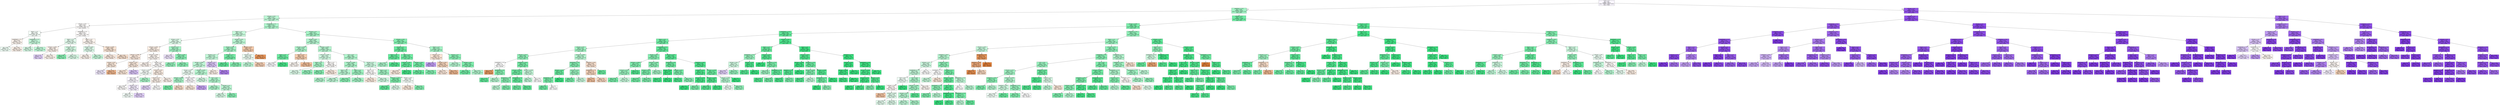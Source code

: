 digraph Tree {
node [shape=box, style="filled", color="black"] ;
0 [label="CCR <= 5.5\ngini = 0.64\nsamples = 80334\nvalue = [16078, 30954, 33302]\nclass = None", fillcolor="#f9f6fe"] ;
1 [label="graphSize <= 22.5\ngini = 0.494\nsamples = 44747\nvalue = [14238, 28390, 2119]\nclass = DCP", fillcolor="#a3f3c5"] ;
0 -> 1 [labeldistance=2.5, labelangle=45, headlabel="True"] ;
2 [label="sdComm <= 0.02\ngini = 0.532\nsamples = 31458\nvalue = [11470, 18099, 1889]\nclass = DCP", fillcolor="#bdf6d5"] ;
1 -> 2 ;
3 [label="sdComp <= 0.02\ngini = 0.533\nsamples = 6923\nvalue = [3363, 3316, 244]\nclass = DLS/DC", fillcolor="#fffdfc"] ;
2 -> 3 ;
4 [label="nbproc <= 4.5\ngini = 0.645\nsamples = 650\nvalue = [246, 264, 140]\nclass = DCP", fillcolor="#f6fef9"] ;
3 -> 4 ;
5 [label="graphDepth <= 3.5\ngini = 0.628\nsamples = 238\nvalue = [104, 42, 92]\nclass = DLS/DC", fillcolor="#fdf5ef"] ;
4 -> 5 ;
6 [label="gini = 0.66\nsamples = 36\nvalue = [10, 14, 12]\nclass = DCP", fillcolor="#eefdf4"] ;
5 -> 6 ;
7 [label="gini = 0.607\nsamples = 202\nvalue = [94, 28, 80]\nclass = DLS/DC", fillcolor="#fcf1e8"] ;
5 -> 7 ;
8 [label="graphDepth <= 3.5\ngini = 0.577\nsamples = 412\nvalue = [142, 222, 48]\nclass = DCP", fillcolor="#c4f7da"] ;
4 -> 8 ;
9 [label="gini = 0.565\nsamples = 96\nvalue = [38, 50, 8]\nclass = DCP", fillcolor="#d6fae5"] ;
8 -> 9 ;
10 [label="gini = 0.579\nsamples = 316\nvalue = [104, 172, 40]\nclass = DCP", fillcolor="#bff7d7"] ;
8 -> 10 ;
11 [label="graphDepth <= 3.5\ngini = 0.516\nsamples = 6273\nvalue = [3117, 3052, 104]\nclass = DLS/DC", fillcolor="#fefcfb"] ;
3 -> 11 ;
12 [label="nbproc <= 4.5\ngini = 0.544\nsamples = 1635\nvalue = [709, 842, 84]\nclass = DCP", fillcolor="#e3fbed"] ;
11 -> 12 ;
13 [label="sdComp <= 0.065\ngini = 0.598\nsamples = 389\nvalue = [183, 158, 48]\nclass = DLS/DC", fillcolor="#fcf1ea"] ;
12 -> 13 ;
14 [label="gini = 0.576\nsamples = 19\nvalue = [7, 2, 10]\nclass = None", fillcolor="#e0cef8"] ;
13 -> 14 ;
15 [label="gini = 0.585\nsamples = 370\nvalue = [176, 156, 38]\nclass = DLS/DC", fillcolor="#fdf3ec"] ;
13 -> 15 ;
16 [label="sdComp <= 0.065\ngini = 0.52\nsamples = 1246\nvalue = [526, 684, 36]\nclass = DCP", fillcolor="#d4f9e3"] ;
12 -> 16 ;
17 [label="gini = 0.444\nsamples = 74\nvalue = [18, 52, 4]\nclass = DCP", fillcolor="#87efb2"] ;
16 -> 17 ;
18 [label="gini = 0.521\nsamples = 1172\nvalue = [508, 632, 32]\nclass = DCP", fillcolor="#dafae7"] ;
16 -> 18 ;
19 [label="nbproc <= 4.5\ngini = 0.503\nsamples = 4638\nvalue = [2408, 2210, 20]\nclass = DLS/DC", fillcolor="#fdf5ef"] ;
11 -> 19 ;
20 [label="sdComp <= 0.065\ngini = 0.496\nsamples = 1770\nvalue = [808, 962, 0]\nclass = DCP", fillcolor="#dffbeb"] ;
19 -> 20 ;
21 [label="gini = 0.499\nsamples = 636\nvalue = [334, 302, 0]\nclass = DLS/DC", fillcolor="#fdf3ec"] ;
20 -> 21 ;
22 [label="gini = 0.487\nsamples = 1134\nvalue = [474, 660, 0]\nclass = DCP", fillcolor="#c7f8db"] ;
20 -> 22 ;
23 [label="sdComp <= 0.065\ngini = 0.499\nsamples = 2868\nvalue = [1600, 1248, 20]\nclass = DLS/DC", fillcolor="#f9e4d4"] ;
19 -> 23 ;
24 [label="gini = 0.514\nsamples = 1104\nvalue = [592, 492, 20]\nclass = DLS/DC", fillcolor="#fbeadf"] ;
23 -> 24 ;
25 [label="gini = 0.49\nsamples = 1764\nvalue = [1008, 756, 0]\nclass = DLS/DC", fillcolor="#f8e0ce"] ;
23 -> 25 ;
26 [label="graphDepth <= 3.5\ngini = 0.523\nsamples = 24535\nvalue = [8107, 14783, 1645]\nclass = DCP", fillcolor="#aff4cc"] ;
2 -> 26 ;
27 [label="nbproc <= 4.5\ngini = 0.601\nsamples = 6259\nvalue = [2044, 3238, 977]\nclass = DCP", fillcolor="#c7f8db"] ;
26 -> 27 ;
28 [label="sdComp <= 0.65\ngini = 0.652\nsamples = 2098\nvalue = [650, 898, 550]\nclass = DCP", fillcolor="#ddfbe9"] ;
27 -> 28 ;
29 [label="sdComp <= 0.065\ngini = 0.655\nsamples = 1274\nvalue = [528, 408, 338]\nclass = DLS/DC", fillcolor="#fbeee4"] ;
28 -> 29 ;
30 [label="sdComm <= 0.065\ngini = 0.61\nsamples = 212\nvalue = [102, 32, 78]\nclass = DLS/DC", fillcolor="#fae8dc"] ;
29 -> 30 ;
31 [label="sdComp <= 0.02\ngini = 0.534\nsamples = 94\nvalue = [50, 4, 40]\nclass = DLS/DC", fillcolor="#fae8da"] ;
30 -> 31 ;
32 [label="gini = 0.558\nsamples = 60\nvalue = [26, 4, 30]\nclass = None", fillcolor="#f0e8fc"] ;
31 -> 32 ;
33 [label="gini = 0.415\nsamples = 34\nvalue = [24, 0, 10]\nclass = DLS/DC", fillcolor="#f0b58b"] ;
31 -> 33 ;
34 [label="sdComp <= 0.02\ngini = 0.646\nsamples = 118\nvalue = [52, 28, 38]\nclass = DLS/DC", fillcolor="#fae9dc"] ;
30 -> 34 ;
35 [label="gini = 0.625\nsamples = 76\nvalue = [36, 26, 14]\nclass = DLS/DC", fillcolor="#fae6d7"] ;
34 -> 35 ;
36 [label="gini = 0.526\nsamples = 42\nvalue = [16, 2, 24]\nclass = None", fillcolor="#d8c2f7"] ;
34 -> 36 ;
37 [label="sdComm <= 0.065\ngini = 0.654\nsamples = 1062\nvalue = [426, 376, 260]\nclass = DLS/DC", fillcolor="#fdf6f1"] ;
29 -> 37 ;
38 [label="gini = 0.611\nsamples = 506\nvalue = [230, 204, 72]\nclass = DLS/DC", fillcolor="#fdf4ee"] ;
37 -> 38 ;
39 [label="sdComp <= 0.2\ngini = 0.666\nsamples = 556\nvalue = [196, 172, 188]\nclass = DLS/DC", fillcolor="#fefcfb"] ;
37 -> 39 ;
40 [label="sdComm <= 0.65\ngini = 0.666\nsamples = 402\nvalue = [126, 144, 132]\nclass = DCP", fillcolor="#f6fef9"] ;
39 -> 40 ;
41 [label="CCR <= 0.55\ngini = 0.665\nsamples = 318\nvalue = [106, 96, 116]\nclass = None", fillcolor="#f9f6fe"] ;
40 -> 41 ;
42 [label="gini = 0.664\nsamples = 222\nvalue = [80, 64, 78]\nclass = DLS/DC", fillcolor="#fffdfc"] ;
41 -> 42 ;
43 [label="sdComm <= 0.2\ngini = 0.659\nsamples = 96\nvalue = [26, 32, 38]\nclass = None", fillcolor="#f3ecfd"] ;
41 -> 43 ;
44 [label="gini = 0.66\nsamples = 52\nvalue = [14, 20, 18]\nclass = DCP", fillcolor="#f3fdf8"] ;
43 -> 44 ;
45 [label="gini = 0.645\nsamples = 44\nvalue = [12, 12, 20]\nclass = None", fillcolor="#e0cef8"] ;
43 -> 45 ;
46 [label="gini = 0.58\nsamples = 84\nvalue = [20, 48, 16]\nclass = DCP", fillcolor="#a8f4c8"] ;
40 -> 46 ;
47 [label="sdComm <= 0.65\ngini = 0.628\nsamples = 154\nvalue = [70, 28, 56]\nclass = DLS/DC", fillcolor="#fbede3"] ;
39 -> 47 ;
48 [label="sdComm <= 0.2\ngini = 0.659\nsamples = 80\nvalue = [32, 26, 22]\nclass = DLS/DC", fillcolor="#fcf1e9"] ;
47 -> 48 ;
49 [label="gini = 0.602\nsamples = 28\nvalue = [10, 4, 14]\nclass = None", fillcolor="#e3d3f9"] ;
48 -> 49 ;
50 [label="gini = 0.618\nsamples = 52\nvalue = [22, 22, 8]\nclass = DLS/DC", fillcolor="#ffffff"] ;
48 -> 50 ;
51 [label="gini = 0.524\nsamples = 74\nvalue = [38, 2, 34]\nclass = DLS/DC", fillcolor="#fcf2eb"] ;
47 -> 51 ;
52 [label="sdComm <= 0.2\ngini = 0.558\nsamples = 824\nvalue = [122, 490, 212]\nclass = DCP", fillcolor="#a5f3c6"] ;
28 -> 52 ;
53 [label="gini = 0.623\nsamples = 200\nvalue = [34, 74, 92]\nclass = None", fillcolor="#ede3fb"] ;
52 -> 53 ;
54 [label="sdComm <= 0.65\ngini = 0.499\nsamples = 624\nvalue = [88, 416, 120]\nclass = DCP", fillcolor="#8bf0b5"] ;
52 -> 54 ;
55 [label="gini = 0.516\nsamples = 124\nvalue = [28, 80, 16]\nclass = DCP", fillcolor="#94f1bb"] ;
54 -> 55 ;
56 [label="gini = 0.491\nsamples = 500\nvalue = [60, 336, 104]\nclass = DCP", fillcolor="#8bf0b5"] ;
54 -> 56 ;
57 [label="sdComm <= 0.65\ngini = 0.561\nsamples = 4161\nvalue = [1394, 2340, 427]\nclass = DCP", fillcolor="#bbf6d4"] ;
27 -> 57 ;
58 [label="sdComp <= 0.65\ngini = 0.534\nsamples = 3459\nvalue = [970, 2120, 369]\nclass = DCP", fillcolor="#a4f3c5"] ;
57 -> 58 ;
59 [label="sdComp <= 0.2\ngini = 0.578\nsamples = 2281\nvalue = [772, 1234, 275]\nclass = DCP", fillcolor="#c2f7d8"] ;
58 -> 59 ;
60 [label="sdComp <= 0.065\ngini = 0.56\nsamples = 2145\nvalue = [748, 1192, 205]\nclass = DCP", fillcolor="#c0f7d7"] ;
59 -> 60 ;
61 [label="sdComp <= 0.02\ngini = 0.656\nsamples = 380\nvalue = [128, 154, 98]\nclass = DCP", fillcolor="#ebfcf2"] ;
60 -> 61 ;
62 [label="sdComm <= 0.065\ngini = 0.534\nsamples = 152\nvalue = [46, 92, 14]\nclass = DCP", fillcolor="#a9f4c8"] ;
61 -> 62 ;
63 [label="gini = 0.392\nsamples = 98\nvalue = [18, 74, 6]\nclass = DCP", fillcolor="#74eda7"] ;
62 -> 63 ;
64 [label="gini = 0.598\nsamples = 54\nvalue = [28, 18, 8]\nclass = DLS/DC", fillcolor="#f8dcc8"] ;
62 -> 64 ;
65 [label="sdComm <= 0.065\ngini = 0.661\nsamples = 228\nvalue = [82, 62, 84]\nclass = None", fillcolor="#fdfcff"] ;
61 -> 65 ;
66 [label="gini = 0.637\nsamples = 132\nvalue = [60, 44, 28]\nclass = DLS/DC", fillcolor="#fae8db"] ;
65 -> 66 ;
67 [label="gini = 0.572\nsamples = 96\nvalue = [22, 18, 56]\nclass = None", fillcolor="#c5a4f3"] ;
65 -> 67 ;
68 [label="sdComm <= 0.065\ngini = 0.527\nsamples = 1765\nvalue = [620, 1038, 107]\nclass = DCP", fillcolor="#b7f6d1"] ;
60 -> 68 ;
69 [label="gini = 0.492\nsamples = 430\nvalue = [188, 242, 0]\nclass = DCP", fillcolor="#d3f9e3"] ;
68 -> 69 ;
70 [label="CCR <= 0.55\ngini = 0.533\nsamples = 1335\nvalue = [432, 796, 107]\nclass = DCP", fillcolor="#aff5cc"] ;
68 -> 70 ;
71 [label="gini = 0.513\nsamples = 1092\nvalue = [362, 668, 62]\nclass = DCP", fillcolor="#acf4ca"] ;
70 -> 71 ;
72 [label="sdComm <= 0.2\ngini = 0.605\nsamples = 243\nvalue = [70, 128, 45]\nclass = DCP", fillcolor="#bdf6d5"] ;
70 -> 72 ;
73 [label="gini = 0.65\nsamples = 164\nvalue = [48, 72, 44]\nclass = DCP", fillcolor="#d6fae5"] ;
72 -> 73 ;
74 [label="gini = 0.42\nsamples = 79\nvalue = [22, 56, 1]\nclass = DCP", fillcolor="#89efb4"] ;
72 -> 74 ;
75 [label="sdComm <= 0.2\ngini = 0.609\nsamples = 136\nvalue = [24, 42, 70]\nclass = None", fillcolor="#d9c4f7"] ;
59 -> 75 ;
76 [label="gini = 0.615\nsamples = 52\nvalue = [24, 20, 8]\nclass = DLS/DC", fillcolor="#fcefe6"] ;
75 -> 76 ;
77 [label="gini = 0.387\nsamples = 84\nvalue = [0, 22, 62]\nclass = None", fillcolor="#ae7fee"] ;
75 -> 77 ;
78 [label="sdComm <= 0.2\ngini = 0.4\nsamples = 1178\nvalue = [198, 886, 94]\nclass = DCP", fillcolor="#74eda7"] ;
58 -> 78 ;
79 [label="gini = 0.307\nsamples = 496\nvalue = [54, 408, 34]\nclass = DCP", fillcolor="#60ea9a"] ;
78 -> 79 ;
80 [label="gini = 0.456\nsamples = 682\nvalue = [144, 478, 60]\nclass = DCP", fillcolor="#84efb1"] ;
78 -> 80 ;
81 [label="sdComp <= 0.65\ngini = 0.53\nsamples = 702\nvalue = [424, 220, 58]\nclass = DLS/DC", fillcolor="#f4caab"] ;
57 -> 81 ;
82 [label="sdComp <= 0.2\ngini = 0.598\nsamples = 392\nvalue = [160, 184, 48]\nclass = DCP", fillcolor="#ebfcf2"] ;
81 -> 82 ;
83 [label="gini = 0.564\nsamples = 270\nvalue = [92, 150, 28]\nclass = DCP", fillcolor="#bef7d6"] ;
82 -> 83 ;
84 [label="gini = 0.585\nsamples = 122\nvalue = [68, 34, 20]\nclass = DLS/DC", fillcolor="#f5ceb3"] ;
82 -> 84 ;
85 [label="gini = 0.26\nsamples = 310\nvalue = [264, 36, 10]\nclass = DLS/DC", fillcolor="#e9965a"] ;
81 -> 85 ;
86 [label="sdComm <= 0.2\ngini = 0.49\nsamples = 18276\nvalue = [6063, 11545, 668]\nclass = DCP", fillcolor="#a6f3c6"] ;
26 -> 86 ;
87 [label="sdComp <= 0.02\ngini = 0.498\nsamples = 13608\nvalue = [5000, 8232, 376]\nclass = DCP", fillcolor="#b5f5d0"] ;
86 -> 87 ;
88 [label="sdComm <= 0.065\ngini = 0.564\nsamples = 1704\nvalue = [500, 984, 220]\nclass = DCP", fillcolor="#aff5cc"] ;
87 -> 88 ;
89 [label="nbproc <= 4.5\ngini = 0.377\nsamples = 1070\nvalue = [148, 826, 96]\nclass = DCP", fillcolor="#6deca2"] ;
88 -> 89 ;
90 [label="gini = 0.666\nsamples = 278\nvalue = [92, 90, 96]\nclass = None", fillcolor="#fcfbfe"] ;
89 -> 90 ;
91 [label="gini = 0.131\nsamples = 792\nvalue = [56, 736, 0]\nclass = DCP", fillcolor="#48e78b"] ;
89 -> 91 ;
92 [label="nbproc <= 4.5\ngini = 0.591\nsamples = 634\nvalue = [352, 158, 124]\nclass = DLS/DC", fillcolor="#f4ccae"] ;
88 -> 92 ;
93 [label="gini = 0.662\nsamples = 190\nvalue = [72, 54, 64]\nclass = DLS/DC", fillcolor="#fdf7f2"] ;
92 -> 93 ;
94 [label="gini = 0.529\nsamples = 444\nvalue = [280, 104, 60]\nclass = DLS/DC", fillcolor="#f2be99"] ;
92 -> 94 ;
95 [label="sdComp <= 0.065\ngini = 0.486\nsamples = 11904\nvalue = [4500, 7248, 156]\nclass = DCP", fillcolor="#b6f5d0"] ;
87 -> 95 ;
96 [label="sdComm <= 0.065\ngini = 0.506\nsamples = 1920\nvalue = [816, 1074, 30]\nclass = DCP", fillcolor="#d1f9e2"] ;
95 -> 96 ;
97 [label="nbproc <= 4.5\ngini = 0.462\nsamples = 952\nvalue = [340, 610, 2]\nclass = DCP", fillcolor="#a8f4c7"] ;
96 -> 97 ;
98 [label="gini = 0.502\nsamples = 304\nvalue = [136, 166, 2]\nclass = DCP", fillcolor="#dcfae8"] ;
97 -> 98 ;
99 [label="gini = 0.431\nsamples = 648\nvalue = [204, 444, 0]\nclass = DCP", fillcolor="#94f1bb"] ;
97 -> 99 ;
100 [label="nbproc <= 4.5\ngini = 0.528\nsamples = 968\nvalue = [476, 464, 28]\nclass = DLS/DC", fillcolor="#fefcfa"] ;
96 -> 100 ;
101 [label="gini = 0.425\nsamples = 152\nvalue = [40, 108, 4]\nclass = DCP", fillcolor="#87efb2"] ;
100 -> 101 ;
102 [label="gini = 0.523\nsamples = 816\nvalue = [436, 356, 24]\nclass = DLS/DC", fillcolor="#fae9dd"] ;
100 -> 102 ;
103 [label="CCR <= 0.55\ngini = 0.481\nsamples = 9984\nvalue = [3684, 6174, 126]\nclass = DCP", fillcolor="#b1f5cd"] ;
95 -> 103 ;
104 [label="sdComm <= 0.065\ngini = 0.469\nsamples = 7960\nvalue = [2872, 5040, 48]\nclass = DCP", fillcolor="#abf4c9"] ;
103 -> 104 ;
105 [label="nbproc <= 4.5\ngini = 0.487\nsamples = 3800\nvalue = [1472, 2288, 40]\nclass = DCP", fillcolor="#baf6d3"] ;
104 -> 105 ;
106 [label="gini = 0.472\nsamples = 1550\nvalue = [590, 960, 0]\nclass = DCP", fillcolor="#b3f5ce"] ;
105 -> 106 ;
107 [label="gini = 0.498\nsamples = 2250\nvalue = [882, 1328, 40]\nclass = DCP", fillcolor="#bef7d6"] ;
105 -> 107 ;
108 [label="nbproc <= 4.5\ngini = 0.449\nsamples = 4160\nvalue = [1400, 2752, 8]\nclass = DCP", fillcolor="#9ef2c1"] ;
104 -> 108 ;
109 [label="gini = 0.415\nsamples = 1076\nvalue = [316, 760, 0]\nclass = DCP", fillcolor="#8bf0b5"] ;
108 -> 109 ;
110 [label="gini = 0.459\nsamples = 3084\nvalue = [1084, 1992, 8]\nclass = DCP", fillcolor="#a5f3c6"] ;
108 -> 110 ;
111 [label="sdComp <= 0.2\ngini = 0.524\nsamples = 2024\nvalue = [812, 1134, 78]\nclass = DCP", fillcolor="#caf8de"] ;
103 -> 111 ;
112 [label="nbproc <= 4.5\ngini = 0.534\nsamples = 1014\nvalue = [492, 486, 36]\nclass = DLS/DC", fillcolor="#fffefd"] ;
111 -> 112 ;
113 [label="gini = 0.514\nsamples = 630\nvalue = [340, 278, 12]\nclass = DLS/DC", fillcolor="#fae9dc"] ;
112 -> 113 ;
114 [label="gini = 0.546\nsamples = 384\nvalue = [152, 208, 24]\nclass = DCP", fillcolor="#cff9e1"] ;
112 -> 114 ;
115 [label="nbproc <= 4.5\ngini = 0.486\nsamples = 1010\nvalue = [320, 648, 42]\nclass = DCP", fillcolor="#a1f3c3"] ;
111 -> 115 ;
116 [label="sdComp <= 0.65\ngini = 0.384\nsamples = 640\nvalue = [160, 476, 4]\nclass = DCP", fillcolor="#7deeac"] ;
115 -> 116 ;
117 [label="gini = 0.287\nsamples = 460\nvalue = [80, 380, 0]\nclass = DCP", fillcolor="#63ea9c"] ;
116 -> 117 ;
118 [label="gini = 0.518\nsamples = 180\nvalue = [80, 96, 4]\nclass = DCP", fillcolor="#dffbeb"] ;
116 -> 118 ;
119 [label="sdComp <= 0.65\ngini = 0.586\nsamples = 370\nvalue = [160, 172, 38]\nclass = DCP", fillcolor="#f4fef8"] ;
115 -> 119 ;
120 [label="gini = 0.588\nsamples = 280\nvalue = [140, 108, 32]\nclass = DLS/DC", fillcolor="#fae8da"] ;
119 -> 120 ;
121 [label="gini = 0.44\nsamples = 90\nvalue = [20, 64, 6]\nclass = DCP", fillcolor="#83efb0"] ;
119 -> 121 ;
122 [label="sdComm <= 0.65\ngini = 0.441\nsamples = 4668\nvalue = [1063, 3313, 292]\nclass = DCP", fillcolor="#83efb0"] ;
86 -> 122 ;
123 [label="sdComp <= 0.2\ngini = 0.343\nsamples = 2440\nvalue = [405, 1933, 102]\nclass = DCP", fillcolor="#6aeba0"] ;
122 -> 123 ;
124 [label="nbproc <= 4.5\ngini = 0.315\nsamples = 1020\nvalue = [132, 832, 56]\nclass = DCP", fillcolor="#63eb9c"] ;
123 -> 124 ;
125 [label="gini = 0.462\nsamples = 232\nvalue = [84, 148, 0]\nclass = DCP", fillcolor="#a9f4c9"] ;
124 -> 125 ;
126 [label="gini = 0.238\nsamples = 788\nvalue = [48, 684, 56]\nclass = DCP", fillcolor="#55e993"] ;
124 -> 126 ;
127 [label="nbproc <= 4.5\ngini = 0.361\nsamples = 1420\nvalue = [273, 1101, 46]\nclass = DCP", fillcolor="#70eca4"] ;
123 -> 127 ;
128 [label="sdComp <= 0.65\ngini = 0.313\nsamples = 282\nvalue = [27, 231, 24]\nclass = DCP", fillcolor="#61ea9a"] ;
127 -> 128 ;
129 [label="gini = 0.654\nsamples = 54\nvalue = [23, 15, 16]\nclass = DLS/DC", fillcolor="#fae8db"] ;
128 -> 129 ;
130 [label="gini = 0.101\nsamples = 228\nvalue = [4, 216, 8]\nclass = DCP", fillcolor="#44e688"] ;
128 -> 130 ;
131 [label="sdComp <= 0.65\ngini = 0.368\nsamples = 1138\nvalue = [246, 870, 22]\nclass = DCP", fillcolor="#74eda7"] ;
127 -> 131 ;
132 [label="gini = 0.333\nsamples = 612\nvalue = [106, 488, 18]\nclass = DCP", fillcolor="#6aeba0"] ;
131 -> 132 ;
133 [label="gini = 0.402\nsamples = 526\nvalue = [140, 382, 4]\nclass = DCP", fillcolor="#83efb0"] ;
131 -> 133 ;
134 [label="nbproc <= 4.5\ngini = 0.522\nsamples = 2228\nvalue = [658, 1380, 190]\nclass = DCP", fillcolor="#a4f3c5"] ;
122 -> 134 ;
135 [label="sdComp <= 0.2\ngini = 0.65\nsamples = 410\nvalue = [180, 110, 120]\nclass = DLS/DC", fillcolor="#fae5d6"] ;
134 -> 135 ;
136 [label="gini = 0.56\nsamples = 120\nvalue = [24, 24, 72]\nclass = None", fillcolor="#c09cf2"] ;
135 -> 136 ;
137 [label="sdComp <= 0.65\ngini = 0.595\nsamples = 290\nvalue = [156, 86, 48]\nclass = DLS/DC", fillcolor="#f6d4bb"] ;
135 -> 137 ;
138 [label="gini = 0.653\nsamples = 172\nvalue = [74, 50, 48]\nclass = DLS/DC", fillcolor="#fae6d8"] ;
137 -> 138 ;
139 [label="gini = 0.424\nsamples = 118\nvalue = [82, 36, 0]\nclass = DLS/DC", fillcolor="#f0b890"] ;
137 -> 139 ;
140 [label="sdComp <= 0.2\ngini = 0.441\nsamples = 1818\nvalue = [478, 1270, 70]\nclass = DCP", fillcolor="#8af0b5"] ;
134 -> 140 ;
141 [label="gini = 0.564\nsamples = 416\nvalue = [132, 236, 48]\nclass = DCP", fillcolor="#b6f5d1"] ;
140 -> 141 ;
142 [label="sdComp <= 0.65\ngini = 0.395\nsamples = 1402\nvalue = [346, 1034, 22]\nclass = DCP", fillcolor="#7eeead"] ;
140 -> 142 ;
143 [label="gini = 0.345\nsamples = 1084\nvalue = [240, 844, 0]\nclass = DCP", fillcolor="#71eca5"] ;
142 -> 143 ;
144 [label="gini = 0.527\nsamples = 318\nvalue = [106, 190, 22]\nclass = DCP", fillcolor="#b1f5cd"] ;
142 -> 144 ;
145 [label="sdComp <= 0.2\ngini = 0.357\nsamples = 13289\nvalue = [2768, 10291, 230]\nclass = DCP", fillcolor="#71eca5"] ;
1 -> 145 ;
146 [label="sdComp <= 0.065\ngini = 0.39\nsamples = 9884\nvalue = [2388, 7338, 158]\nclass = DCP", fillcolor="#7ceeac"] ;
145 -> 146 ;
147 [label="graphDepth <= 13.5\ngini = 0.299\nsamples = 4018\nvalue = [600, 3308, 110]\nclass = DCP", fillcolor="#62ea9b"] ;
146 -> 147 ;
148 [label="nbproc <= 4.5\ngini = 0.366\nsamples = 2454\nvalue = [484, 1892, 78]\nclass = DCP", fillcolor="#71eca5"] ;
147 -> 148 ;
149 [label="sdComp <= 0.02\ngini = 0.516\nsamples = 586\nvalue = [174, 366, 46]\nclass = DCP", fillcolor="#a3f3c4"] ;
148 -> 149 ;
150 [label="sdComm <= 0.02\ngini = 0.496\nsamples = 288\nvalue = [70, 190, 28]\nclass = DCP", fillcolor="#92f1ba"] ;
149 -> 150 ;
151 [label="graphDepth <= 6.5\ngini = 0.5\nsamples = 84\nvalue = [42, 42, 0]\nclass = DLS/DC", fillcolor="#ffffff"] ;
150 -> 151 ;
152 [label="gini = 0.291\nsamples = 34\nvalue = [28, 6, 0]\nclass = DLS/DC", fillcolor="#eb9c63"] ;
151 -> 152 ;
153 [label="graphDepth <= 9.0\ngini = 0.403\nsamples = 50\nvalue = [14, 36, 0]\nclass = DCP", fillcolor="#86efb2"] ;
151 -> 153 ;
154 [label="gini = 0.278\nsamples = 24\nvalue = [4, 20, 0]\nclass = DCP", fillcolor="#61ea9a"] ;
153 -> 154 ;
155 [label="gini = 0.473\nsamples = 26\nvalue = [10, 16, 0]\nclass = DCP", fillcolor="#b5f5d0"] ;
153 -> 155 ;
156 [label="graphSize <= 40.0\ngini = 0.436\nsamples = 204\nvalue = [28, 148, 28]\nclass = DCP", fillcolor="#78eda9"] ;
150 -> 156 ;
157 [label="sdComm <= 0.065\ngini = 0.392\nsamples = 176\nvalue = [20, 134, 22]\nclass = DCP", fillcolor="#6feca3"] ;
156 -> 157 ;
158 [label="graphDepth <= 7.5\ngini = 0.487\nsamples = 62\nvalue = [8, 42, 12]\nclass = DCP", fillcolor="#88efb3"] ;
157 -> 158 ;
159 [label="gini = 0.48\nsamples = 10\nvalue = [0, 6, 4]\nclass = DCP", fillcolor="#bdf6d5"] ;
158 -> 159 ;
160 [label="gini = 0.473\nsamples = 52\nvalue = [8, 36, 8]\nclass = DCP", fillcolor="#81eeaf"] ;
158 -> 160 ;
161 [label="graphDepth <= 7.5\ngini = 0.33\nsamples = 114\nvalue = [12, 92, 10]\nclass = DCP", fillcolor="#64eb9c"] ;
157 -> 161 ;
162 [label="gini = 0.379\nsamples = 26\nvalue = [4, 20, 2]\nclass = DCP", fillcolor="#6feca3"] ;
161 -> 162 ;
163 [label="gini = 0.314\nsamples = 88\nvalue = [8, 72, 8]\nclass = DCP", fillcolor="#61ea9a"] ;
161 -> 163 ;
164 [label="sdComm <= 0.065\ngini = 0.622\nsamples = 28\nvalue = [8, 14, 6]\nclass = DCP", fillcolor="#c4f7d9"] ;
156 -> 164 ;
165 [label="gini = 0.48\nsamples = 10\nvalue = [0, 6, 4]\nclass = DCP", fillcolor="#bdf6d5"] ;
164 -> 165 ;
166 [label="gini = 0.593\nsamples = 18\nvalue = [8, 8, 2]\nclass = DLS/DC", fillcolor="#ffffff"] ;
164 -> 166 ;
167 [label="sdComm <= 0.065\ngini = 0.526\nsamples = 298\nvalue = [104, 176, 18]\nclass = DCP", fillcolor="#b6f5d0"] ;
149 -> 167 ;
168 [label="graphDepth <= 9.0\ngini = 0.427\nsamples = 194\nvalue = [50, 138, 6]\nclass = DCP", fillcolor="#86efb2"] ;
167 -> 168 ;
169 [label="sdComm <= 0.02\ngini = 0.365\nsamples = 64\nvalue = [8, 50, 6]\nclass = DCP", fillcolor="#6aeca0"] ;
168 -> 169 ;
170 [label="graphDepth <= 6.5\ngini = 0.442\nsamples = 50\nvalue = [8, 36, 6]\nclass = DCP", fillcolor="#7beeab"] ;
169 -> 170 ;
171 [label="gini = 0.39\nsamples = 42\nvalue = [4, 32, 6]\nclass = DCP", fillcolor="#70eca4"] ;
170 -> 171 ;
172 [label="gini = 0.5\nsamples = 8\nvalue = [4, 4, 0]\nclass = DLS/DC", fillcolor="#ffffff"] ;
170 -> 172 ;
173 [label="gini = 0.0\nsamples = 14\nvalue = [0, 14, 0]\nclass = DCP", fillcolor="#39e581"] ;
169 -> 173 ;
174 [label="sdComm <= 0.02\ngini = 0.437\nsamples = 130\nvalue = [42, 88, 0]\nclass = DCP", fillcolor="#98f1bd"] ;
168 -> 174 ;
175 [label="gini = 0.36\nsamples = 68\nvalue = [16, 52, 0]\nclass = DCP", fillcolor="#76eda8"] ;
174 -> 175 ;
176 [label="gini = 0.487\nsamples = 62\nvalue = [26, 36, 0]\nclass = DCP", fillcolor="#c8f8dc"] ;
174 -> 176 ;
177 [label="graphSize <= 40.0\ngini = 0.584\nsamples = 104\nvalue = [54, 38, 12]\nclass = DLS/DC", fillcolor="#f9e0cf"] ;
167 -> 177 ;
178 [label="graphDepth <= 7.5\ngini = 0.576\nsamples = 94\nvalue = [52, 30, 12]\nclass = DLS/DC", fillcolor="#f6d4bb"] ;
177 -> 178 ;
179 [label="gini = 0.444\nsamples = 12\nvalue = [8, 4, 0]\nclass = DLS/DC", fillcolor="#f2c09c"] ;
178 -> 179 ;
180 [label="gini = 0.59\nsamples = 82\nvalue = [44, 26, 12]\nclass = DLS/DC", fillcolor="#f7d6bf"] ;
178 -> 180 ;
181 [label="gini = 0.32\nsamples = 10\nvalue = [2, 8, 0]\nclass = DCP", fillcolor="#6aeca0"] ;
177 -> 181 ;
182 [label="graphDepth <= 6.5\ngini = 0.305\nsamples = 1868\nvalue = [310, 1526, 32]\nclass = DCP", fillcolor="#64eb9d"] ;
148 -> 182 ;
183 [label="sdComp <= 0.02\ngini = 0.455\nsamples = 462\nvalue = [108, 322, 32]\nclass = DCP", fillcolor="#87efb3"] ;
182 -> 183 ;
184 [label="sdComm <= 0.065\ngini = 0.476\nsamples = 232\nvalue = [40, 160, 32]\nclass = DCP", fillcolor="#83efb0"] ;
183 -> 184 ;
185 [label="sdComm <= 0.02\ngini = 0.543\nsamples = 168\nvalue = [36, 104, 28]\nclass = DCP", fillcolor="#99f2be"] ;
184 -> 185 ;
186 [label="gini = 0.434\nsamples = 88\nvalue = [12, 64, 12]\nclass = DCP", fillcolor="#78eda9"] ;
185 -> 186 ;
187 [label="gini = 0.62\nsamples = 80\nvalue = [24, 40, 16]\nclass = DCP", fillcolor="#c6f8db"] ;
185 -> 187 ;
188 [label="gini = 0.227\nsamples = 64\nvalue = [4, 56, 4]\nclass = DCP", fillcolor="#53e892"] ;
184 -> 188 ;
189 [label="sdComm <= 0.065\ngini = 0.416\nsamples = 230\nvalue = [68, 162, 0]\nclass = DCP", fillcolor="#8cf0b6"] ;
183 -> 189 ;
190 [label="sdComm <= 0.02\ngini = 0.375\nsamples = 128\nvalue = [32, 96, 0]\nclass = DCP", fillcolor="#7beeab"] ;
189 -> 190 ;
191 [label="gini = 0.355\nsamples = 52\nvalue = [12, 40, 0]\nclass = DCP", fillcolor="#74eda7"] ;
190 -> 191 ;
192 [label="gini = 0.388\nsamples = 76\nvalue = [20, 56, 0]\nclass = DCP", fillcolor="#80eeae"] ;
190 -> 192 ;
193 [label="gini = 0.457\nsamples = 102\nvalue = [36, 66, 0]\nclass = DCP", fillcolor="#a5f3c6"] ;
189 -> 193 ;
194 [label="sdComm <= 0.02\ngini = 0.246\nsamples = 1406\nvalue = [202, 1204, 0]\nclass = DCP", fillcolor="#5ae996"] ;
182 -> 194 ;
195 [label="graphDepth <= 9.0\ngini = 0.335\nsamples = 442\nvalue = [94, 348, 0]\nclass = DCP", fillcolor="#6eeca3"] ;
194 -> 195 ;
196 [label="sdComp <= 0.02\ngini = 0.053\nsamples = 74\nvalue = [2, 72, 0]\nclass = DCP", fillcolor="#3ee684"] ;
195 -> 196 ;
197 [label="gini = 0.111\nsamples = 34\nvalue = [2, 32, 0]\nclass = DCP", fillcolor="#45e789"] ;
196 -> 197 ;
198 [label="gini = 0.0\nsamples = 40\nvalue = [0, 40, 0]\nclass = DCP", fillcolor="#39e581"] ;
196 -> 198 ;
199 [label="sdComp <= 0.02\ngini = 0.375\nsamples = 368\nvalue = [92, 276, 0]\nclass = DCP", fillcolor="#7beeab"] ;
195 -> 199 ;
200 [label="gini = 0.172\nsamples = 84\nvalue = [8, 76, 0]\nclass = DCP", fillcolor="#4ee88e"] ;
199 -> 200 ;
201 [label="gini = 0.417\nsamples = 284\nvalue = [84, 200, 0]\nclass = DCP", fillcolor="#8cf0b6"] ;
199 -> 201 ;
202 [label="graphSize <= 40.0\ngini = 0.199\nsamples = 964\nvalue = [108, 856, 0]\nclass = DCP", fillcolor="#52e891"] ;
194 -> 202 ;
203 [label="sdComp <= 0.02\ngini = 0.171\nsamples = 804\nvalue = [76, 728, 0]\nclass = DCP", fillcolor="#4ee88e"] ;
202 -> 203 ;
204 [label="sdComm <= 0.065\ngini = 0.113\nsamples = 266\nvalue = [16, 250, 0]\nclass = DCP", fillcolor="#46e789"] ;
203 -> 204 ;
205 [label="gini = 0.0\nsamples = 202\nvalue = [0, 202, 0]\nclass = DCP", fillcolor="#39e581"] ;
204 -> 205 ;
206 [label="gini = 0.375\nsamples = 64\nvalue = [16, 48, 0]\nclass = DCP", fillcolor="#7beeab"] ;
204 -> 206 ;
207 [label="sdComm <= 0.065\ngini = 0.198\nsamples = 538\nvalue = [60, 478, 0]\nclass = DCP", fillcolor="#52e891"] ;
203 -> 207 ;
208 [label="gini = 0.249\nsamples = 356\nvalue = [52, 304, 0]\nclass = DCP", fillcolor="#5be997"] ;
207 -> 208 ;
209 [label="gini = 0.084\nsamples = 182\nvalue = [8, 174, 0]\nclass = DCP", fillcolor="#42e687"] ;
207 -> 209 ;
210 [label="sdComm <= 0.065\ngini = 0.32\nsamples = 160\nvalue = [32, 128, 0]\nclass = DCP", fillcolor="#6aeca0"] ;
202 -> 210 ;
211 [label="sdComp <= 0.02\ngini = 0.472\nsamples = 84\nvalue = [32, 52, 0]\nclass = DCP", fillcolor="#b3f5cf"] ;
210 -> 211 ;
212 [label="gini = 0.499\nsamples = 38\nvalue = [18, 20, 0]\nclass = DCP", fillcolor="#ebfcf2"] ;
211 -> 212 ;
213 [label="gini = 0.423\nsamples = 46\nvalue = [14, 32, 0]\nclass = DCP", fillcolor="#90f0b8"] ;
211 -> 213 ;
214 [label="gini = 0.0\nsamples = 76\nvalue = [0, 76, 0]\nclass = DCP", fillcolor="#39e581"] ;
210 -> 214 ;
215 [label="sdComm <= 0.02\ngini = 0.174\nsamples = 1564\nvalue = [116, 1416, 32]\nclass = DCP", fillcolor="#4de88e"] ;
147 -> 215 ;
216 [label="nbproc <= 4.5\ngini = 0.352\nsamples = 466\nvalue = [66, 368, 32]\nclass = DCP", fillcolor="#6aeba0"] ;
215 -> 216 ;
217 [label="graphDepth <= 25.5\ngini = 0.545\nsamples = 146\nvalue = [24, 90, 32]\nclass = DCP", fillcolor="#9af2bf"] ;
216 -> 217 ;
218 [label="sdComp <= 0.02\ngini = 0.627\nsamples = 100\nvalue = [20, 48, 32]\nclass = DCP", fillcolor="#d0f9e1"] ;
217 -> 218 ;
219 [label="gini = 0.591\nsamples = 62\nvalue = [8, 22, 32]\nclass = None", fillcolor="#e0cef8"] ;
218 -> 219 ;
220 [label="gini = 0.432\nsamples = 38\nvalue = [12, 26, 0]\nclass = DCP", fillcolor="#94f1bb"] ;
218 -> 220 ;
221 [label="sdComp <= 0.02\ngini = 0.159\nsamples = 46\nvalue = [4, 42, 0]\nclass = DCP", fillcolor="#4ce78d"] ;
217 -> 221 ;
222 [label="gini = 0.219\nsamples = 32\nvalue = [4, 28, 0]\nclass = DCP", fillcolor="#55e993"] ;
221 -> 222 ;
223 [label="gini = 0.0\nsamples = 14\nvalue = [0, 14, 0]\nclass = DCP", fillcolor="#39e581"] ;
221 -> 223 ;
224 [label="sdComp <= 0.02\ngini = 0.228\nsamples = 320\nvalue = [42, 278, 0]\nclass = DCP", fillcolor="#57e994"] ;
216 -> 224 ;
225 [label="gini = 0.0\nsamples = 150\nvalue = [0, 150, 0]\nclass = DCP", fillcolor="#39e581"] ;
224 -> 225 ;
226 [label="graphSize <= 75.0\ngini = 0.372\nsamples = 170\nvalue = [42, 128, 0]\nclass = DCP", fillcolor="#7aeeaa"] ;
224 -> 226 ;
227 [label="gini = 0.444\nsamples = 84\nvalue = [28, 56, 0]\nclass = DCP", fillcolor="#9cf2c0"] ;
226 -> 227 ;
228 [label="graphDepth <= 25.5\ngini = 0.273\nsamples = 86\nvalue = [14, 72, 0]\nclass = DCP", fillcolor="#5fea9a"] ;
226 -> 228 ;
229 [label="gini = 0.211\nsamples = 50\nvalue = [6, 44, 0]\nclass = DCP", fillcolor="#54e992"] ;
228 -> 229 ;
230 [label="gini = 0.346\nsamples = 36\nvalue = [8, 28, 0]\nclass = DCP", fillcolor="#72eca5"] ;
228 -> 230 ;
231 [label="nbproc <= 4.5\ngini = 0.087\nsamples = 1098\nvalue = [50, 1048, 0]\nclass = DCP", fillcolor="#42e687"] ;
215 -> 231 ;
232 [label="sdComp <= 0.02\ngini = 0.195\nsamples = 310\nvalue = [34, 276, 0]\nclass = DCP", fillcolor="#51e891"] ;
231 -> 232 ;
233 [label="sdComm <= 0.065\ngini = 0.083\nsamples = 184\nvalue = [8, 176, 0]\nclass = DCP", fillcolor="#42e687"] ;
232 -> 233 ;
234 [label="graphSize <= 75.0\ngini = 0.225\nsamples = 62\nvalue = [8, 54, 0]\nclass = DCP", fillcolor="#56e994"] ;
233 -> 234 ;
235 [label="gini = 0.159\nsamples = 46\nvalue = [4, 42, 0]\nclass = DCP", fillcolor="#4ce78d"] ;
234 -> 235 ;
236 [label="gini = 0.375\nsamples = 16\nvalue = [4, 12, 0]\nclass = DCP", fillcolor="#7beeab"] ;
234 -> 236 ;
237 [label="gini = 0.0\nsamples = 122\nvalue = [0, 122, 0]\nclass = DCP", fillcolor="#39e581"] ;
233 -> 237 ;
238 [label="graphSize <= 75.0\ngini = 0.328\nsamples = 126\nvalue = [26, 100, 0]\nclass = DCP", fillcolor="#6ceca2"] ;
232 -> 238 ;
239 [label="sdComm <= 0.065\ngini = 0.388\nsamples = 76\nvalue = [20, 56, 0]\nclass = DCP", fillcolor="#80eeae"] ;
238 -> 239 ;
240 [label="gini = 0.198\nsamples = 36\nvalue = [4, 32, 0]\nclass = DCP", fillcolor="#52e891"] ;
239 -> 240 ;
241 [label="gini = 0.48\nsamples = 40\nvalue = [16, 24, 0]\nclass = DCP", fillcolor="#bdf6d5"] ;
239 -> 241 ;
242 [label="sdComm <= 0.065\ngini = 0.211\nsamples = 50\nvalue = [6, 44, 0]\nclass = DCP", fillcolor="#54e992"] ;
238 -> 242 ;
243 [label="graphDepth <= 25.5\ngini = 0.337\nsamples = 28\nvalue = [6, 22, 0]\nclass = DCP", fillcolor="#6feca3"] ;
242 -> 243 ;
244 [label="gini = 0.0\nsamples = 8\nvalue = [0, 8, 0]\nclass = DCP", fillcolor="#39e581"] ;
243 -> 244 ;
245 [label="gini = 0.42\nsamples = 20\nvalue = [6, 14, 0]\nclass = DCP", fillcolor="#8ef0b7"] ;
243 -> 245 ;
246 [label="gini = 0.0\nsamples = 22\nvalue = [0, 22, 0]\nclass = DCP", fillcolor="#39e581"] ;
242 -> 246 ;
247 [label="graphSize <= 75.0\ngini = 0.04\nsamples = 788\nvalue = [16, 772, 0]\nclass = DCP", fillcolor="#3de684"] ;
231 -> 247 ;
248 [label="sdComp <= 0.02\ngini = 0.018\nsamples = 432\nvalue = [4, 428, 0]\nclass = DCP", fillcolor="#3be582"] ;
247 -> 248 ;
249 [label="sdComm <= 0.065\ngini = 0.036\nsamples = 218\nvalue = [4, 214, 0]\nclass = DCP", fillcolor="#3de583"] ;
248 -> 249 ;
250 [label="gini = 0.093\nsamples = 82\nvalue = [4, 78, 0]\nclass = DCP", fillcolor="#43e687"] ;
249 -> 250 ;
251 [label="gini = 0.0\nsamples = 136\nvalue = [0, 136, 0]\nclass = DCP", fillcolor="#39e581"] ;
249 -> 251 ;
252 [label="gini = 0.0\nsamples = 214\nvalue = [0, 214, 0]\nclass = DCP", fillcolor="#39e581"] ;
248 -> 252 ;
253 [label="graphDepth <= 25.5\ngini = 0.065\nsamples = 356\nvalue = [12, 344, 0]\nclass = DCP", fillcolor="#40e685"] ;
247 -> 253 ;
254 [label="sdComm <= 0.065\ngini = 0.133\nsamples = 168\nvalue = [12, 156, 0]\nclass = DCP", fillcolor="#48e78b"] ;
253 -> 254 ;
255 [label="sdComp <= 0.02\ngini = 0.071\nsamples = 108\nvalue = [4, 104, 0]\nclass = DCP", fillcolor="#41e686"] ;
254 -> 255 ;
256 [label="gini = 0.0\nsamples = 32\nvalue = [0, 32, 0]\nclass = DCP", fillcolor="#39e581"] ;
255 -> 256 ;
257 [label="gini = 0.1\nsamples = 76\nvalue = [4, 72, 0]\nclass = DCP", fillcolor="#44e688"] ;
255 -> 257 ;
258 [label="sdComp <= 0.02\ngini = 0.231\nsamples = 60\nvalue = [8, 52, 0]\nclass = DCP", fillcolor="#57e994"] ;
254 -> 258 ;
259 [label="gini = 0.391\nsamples = 30\nvalue = [8, 22, 0]\nclass = DCP", fillcolor="#81eeaf"] ;
258 -> 259 ;
260 [label="gini = 0.0\nsamples = 30\nvalue = [0, 30, 0]\nclass = DCP", fillcolor="#39e581"] ;
258 -> 260 ;
261 [label="gini = 0.0\nsamples = 188\nvalue = [0, 188, 0]\nclass = DCP", fillcolor="#39e581"] ;
253 -> 261 ;
262 [label="graphSize <= 75.0\ngini = 0.435\nsamples = 5866\nvalue = [1788, 4030, 48]\nclass = DCP", fillcolor="#92f1ba"] ;
146 -> 262 ;
263 [label="nbproc <= 4.5\ngini = 0.45\nsamples = 5206\nvalue = [1684, 3474, 48]\nclass = DCP", fillcolor="#9af2bf"] ;
262 -> 263 ;
264 [label="sdComm <= 0.65\ngini = 0.495\nsamples = 1240\nvalue = [508, 720, 12]\nclass = DCP", fillcolor="#c6f7db"] ;
263 -> 264 ;
265 [label="graphSize <= 40.0\ngini = 0.485\nsamples = 1172\nvalue = [450, 710, 12]\nclass = DCP", fillcolor="#b8f6d2"] ;
264 -> 265 ;
266 [label="sdComm <= 0.2\ngini = 0.499\nsamples = 826\nvalue = [348, 470, 8]\nclass = DCP", fillcolor="#ccf8df"] ;
265 -> 266 ;
267 [label="graphDepth <= 7.5\ngini = 0.495\nsamples = 666\nvalue = [268, 390, 8]\nclass = DCP", fillcolor="#c2f7d8"] ;
266 -> 267 ;
268 [label="CCR <= 0.55\ngini = 0.532\nsamples = 234\nvalue = [108, 118, 8]\nclass = DCP", fillcolor="#effdf5"] ;
267 -> 268 ;
269 [label="sdComm <= 0.02\ngini = 0.534\nsamples = 218\nvalue = [108, 102, 8]\nclass = DLS/DC", fillcolor="#fef8f5"] ;
268 -> 269 ;
270 [label="gini = 0.451\nsamples = 64\nvalue = [42, 22, 0]\nclass = DLS/DC", fillcolor="#f3c3a1"] ;
269 -> 270 ;
271 [label="sdComm <= 0.065\ngini = 0.544\nsamples = 154\nvalue = [66, 80, 8]\nclass = DCP", fillcolor="#e0fbeb"] ;
269 -> 271 ;
272 [label="gini = 0.591\nsamples = 70\nvalue = [28, 34, 8]\nclass = DCP", fillcolor="#e3fbed"] ;
271 -> 272 ;
273 [label="gini = 0.495\nsamples = 84\nvalue = [38, 46, 0]\nclass = DCP", fillcolor="#ddfae9"] ;
271 -> 273 ;
274 [label="gini = 0.0\nsamples = 16\nvalue = [0, 16, 0]\nclass = DCP", fillcolor="#39e581"] ;
268 -> 274 ;
275 [label="CCR <= 0.55\ngini = 0.466\nsamples = 432\nvalue = [160, 272, 0]\nclass = DCP", fillcolor="#adf4cb"] ;
267 -> 275 ;
276 [label="sdComm <= 0.065\ngini = 0.455\nsamples = 378\nvalue = [132, 246, 0]\nclass = DCP", fillcolor="#a3f3c5"] ;
275 -> 276 ;
277 [label="sdComm <= 0.02\ngini = 0.474\nsamples = 322\nvalue = [124, 198, 0]\nclass = DCP", fillcolor="#b5f5d0"] ;
276 -> 277 ;
278 [label="gini = 0.481\nsamples = 184\nvalue = [74, 110, 0]\nclass = DCP", fillcolor="#bef6d6"] ;
277 -> 278 ;
279 [label="gini = 0.462\nsamples = 138\nvalue = [50, 88, 0]\nclass = DCP", fillcolor="#aaf4c9"] ;
277 -> 279 ;
280 [label="gini = 0.245\nsamples = 56\nvalue = [8, 48, 0]\nclass = DCP", fillcolor="#5ae996"] ;
276 -> 280 ;
281 [label="gini = 0.499\nsamples = 54\nvalue = [28, 26, 0]\nclass = DLS/DC", fillcolor="#fdf6f1"] ;
275 -> 281 ;
282 [label="gini = 0.5\nsamples = 160\nvalue = [80, 80, 0]\nclass = DLS/DC", fillcolor="#ffffff"] ;
266 -> 282 ;
283 [label="sdComm <= 0.02\ngini = 0.432\nsamples = 346\nvalue = [102, 240, 4]\nclass = DCP", fillcolor="#8ff0b8"] ;
265 -> 283 ;
284 [label="graphDepth <= 12.5\ngini = 0.5\nsamples = 88\nvalue = [44, 44, 0]\nclass = DLS/DC", fillcolor="#ffffff"] ;
283 -> 284 ;
285 [label="gini = 0.484\nsamples = 34\nvalue = [14, 20, 0]\nclass = DCP", fillcolor="#c4f7d9"] ;
284 -> 285 ;
286 [label="gini = 0.494\nsamples = 54\nvalue = [30, 24, 0]\nclass = DLS/DC", fillcolor="#fae6d7"] ;
284 -> 286 ;
287 [label="sdComm <= 0.2\ngini = 0.372\nsamples = 258\nvalue = [58, 196, 4]\nclass = DCP", fillcolor="#76eda8"] ;
283 -> 287 ;
288 [label="sdComm <= 0.065\ngini = 0.305\nsamples = 202\nvalue = [38, 164, 0]\nclass = DCP", fillcolor="#67eb9e"] ;
287 -> 288 ;
289 [label="graphDepth <= 12.5\ngini = 0.416\nsamples = 88\nvalue = [26, 62, 0]\nclass = DCP", fillcolor="#8cf0b6"] ;
288 -> 289 ;
290 [label="gini = 0.383\nsamples = 62\nvalue = [16, 46, 0]\nclass = DCP", fillcolor="#7eeead"] ;
289 -> 290 ;
291 [label="gini = 0.473\nsamples = 26\nvalue = [10, 16, 0]\nclass = DCP", fillcolor="#b5f5d0"] ;
289 -> 291 ;
292 [label="CCR <= 0.55\ngini = 0.188\nsamples = 114\nvalue = [12, 102, 0]\nclass = DCP", fillcolor="#50e890"] ;
288 -> 292 ;
293 [label="graphDepth <= 12.5\ngini = 0.093\nsamples = 82\nvalue = [4, 78, 0]\nclass = DCP", fillcolor="#43e687"] ;
292 -> 293 ;
294 [label="gini = 0.0\nsamples = 42\nvalue = [0, 42, 0]\nclass = DCP", fillcolor="#39e581"] ;
293 -> 294 ;
295 [label="gini = 0.18\nsamples = 40\nvalue = [4, 36, 0]\nclass = DCP", fillcolor="#4fe88f"] ;
293 -> 295 ;
296 [label="graphDepth <= 12.5\ngini = 0.375\nsamples = 32\nvalue = [8, 24, 0]\nclass = DCP", fillcolor="#7beeab"] ;
292 -> 296 ;
297 [label="gini = 0.48\nsamples = 10\nvalue = [4, 6, 0]\nclass = DCP", fillcolor="#bdf6d5"] ;
296 -> 297 ;
298 [label="gini = 0.298\nsamples = 22\nvalue = [4, 18, 0]\nclass = DCP", fillcolor="#65eb9d"] ;
296 -> 298 ;
299 [label="graphDepth <= 12.5\ngini = 0.541\nsamples = 56\nvalue = [20, 32, 4]\nclass = DCP", fillcolor="#bdf6d5"] ;
287 -> 299 ;
300 [label="gini = 0.5\nsamples = 8\nvalue = [4, 4, 0]\nclass = DLS/DC", fillcolor="#ffffff"] ;
299 -> 300 ;
301 [label="gini = 0.542\nsamples = 48\nvalue = [16, 28, 4]\nclass = DCP", fillcolor="#b5f5d0"] ;
299 -> 301 ;
302 [label="graphDepth <= 9.0\ngini = 0.251\nsamples = 68\nvalue = [58, 10, 0]\nclass = DLS/DC", fillcolor="#e9975b"] ;
264 -> 302 ;
303 [label="graphSize <= 40.0\ngini = 0.363\nsamples = 42\nvalue = [32, 10, 0]\nclass = DLS/DC", fillcolor="#eda877"] ;
302 -> 303 ;
304 [label="gini = 0.165\nsamples = 22\nvalue = [20, 2, 0]\nclass = DLS/DC", fillcolor="#e88e4d"] ;
303 -> 304 ;
305 [label="gini = 0.48\nsamples = 20\nvalue = [12, 8, 0]\nclass = DLS/DC", fillcolor="#f6d5bd"] ;
303 -> 305 ;
306 [label="gini = 0.0\nsamples = 26\nvalue = [26, 0, 0]\nclass = DLS/DC", fillcolor="#e58139"] ;
302 -> 306 ;
307 [label="sdComm <= 0.65\ngini = 0.43\nsamples = 3966\nvalue = [1176, 2754, 36]\nclass = DCP", fillcolor="#8ff0b8"] ;
263 -> 307 ;
308 [label="graphDepth <= 9.0\ngini = 0.411\nsamples = 3428\nvalue = [992, 2436, 0]\nclass = DCP", fillcolor="#8af0b4"] ;
307 -> 308 ;
309 [label="CCR <= 0.55\ngini = 0.442\nsamples = 1456\nvalue = [480, 976, 0]\nclass = DCP", fillcolor="#9af2bf"] ;
308 -> 309 ;
310 [label="sdComm <= 0.02\ngini = 0.453\nsamples = 1276\nvalue = [442, 834, 0]\nclass = DCP", fillcolor="#a2f3c4"] ;
309 -> 310 ;
311 [label="graphSize <= 40.0\ngini = 0.414\nsamples = 492\nvalue = [144, 348, 0]\nclass = DCP", fillcolor="#8bf0b5"] ;
310 -> 311 ;
312 [label="gini = 0.379\nsamples = 346\nvalue = [88, 258, 0]\nclass = DCP", fillcolor="#7deeac"] ;
311 -> 312 ;
313 [label="gini = 0.473\nsamples = 146\nvalue = [56, 90, 0]\nclass = DCP", fillcolor="#b4f5cf"] ;
311 -> 313 ;
314 [label="sdComm <= 0.065\ngini = 0.471\nsamples = 784\nvalue = [298, 486, 0]\nclass = DCP", fillcolor="#b2f5ce"] ;
310 -> 314 ;
315 [label="graphSize <= 40.0\ngini = 0.49\nsamples = 400\nvalue = [172, 228, 0]\nclass = DCP", fillcolor="#cef9e0"] ;
314 -> 315 ;
316 [label="gini = 0.499\nsamples = 330\nvalue = [158, 172, 0]\nclass = DCP", fillcolor="#effdf5"] ;
315 -> 316 ;
317 [label="gini = 0.32\nsamples = 70\nvalue = [14, 56, 0]\nclass = DCP", fillcolor="#6aeca0"] ;
315 -> 317 ;
318 [label="graphDepth <= 6.5\ngini = 0.441\nsamples = 384\nvalue = [126, 258, 0]\nclass = DCP", fillcolor="#9af2bf"] ;
314 -> 318 ;
319 [label="gini = 0.401\nsamples = 296\nvalue = [82, 214, 0]\nclass = DCP", fillcolor="#85efb1"] ;
318 -> 319 ;
320 [label="gini = 0.5\nsamples = 88\nvalue = [44, 44, 0]\nclass = DLS/DC", fillcolor="#ffffff"] ;
318 -> 320 ;
321 [label="graphSize <= 40.0\ngini = 0.333\nsamples = 180\nvalue = [38, 142, 0]\nclass = DCP", fillcolor="#6eeca3"] ;
309 -> 321 ;
322 [label="sdComm <= 0.2\ngini = 0.177\nsamples = 122\nvalue = [12, 110, 0]\nclass = DCP", fillcolor="#4fe88f"] ;
321 -> 322 ;
323 [label="gini = 0.198\nsamples = 36\nvalue = [4, 32, 0]\nclass = DCP", fillcolor="#52e891"] ;
322 -> 323 ;
324 [label="gini = 0.169\nsamples = 86\nvalue = [8, 78, 0]\nclass = DCP", fillcolor="#4de88e"] ;
322 -> 324 ;
325 [label="sdComm <= 0.2\ngini = 0.495\nsamples = 58\nvalue = [26, 32, 0]\nclass = DCP", fillcolor="#dafae7"] ;
321 -> 325 ;
326 [label="gini = 0.48\nsamples = 40\nvalue = [16, 24, 0]\nclass = DCP", fillcolor="#bdf6d5"] ;
325 -> 326 ;
327 [label="gini = 0.494\nsamples = 18\nvalue = [10, 8, 0]\nclass = DLS/DC", fillcolor="#fae6d7"] ;
325 -> 327 ;
328 [label="CCR <= 0.55\ngini = 0.384\nsamples = 1972\nvalue = [512, 1460, 0]\nclass = DCP", fillcolor="#7eeead"] ;
308 -> 328 ;
329 [label="sdComm <= 0.065\ngini = 0.349\nsamples = 1512\nvalue = [340, 1172, 0]\nclass = DCP", fillcolor="#72eda6"] ;
328 -> 329 ;
330 [label="graphSize <= 40.0\ngini = 0.383\nsamples = 1138\nvalue = [294, 844, 0]\nclass = DCP", fillcolor="#7eeead"] ;
329 -> 330 ;
331 [label="sdComm <= 0.02\ngini = 0.409\nsamples = 982\nvalue = [282, 700, 0]\nclass = DCP", fillcolor="#89efb4"] ;
330 -> 331 ;
332 [label="gini = 0.382\nsamples = 740\nvalue = [190, 550, 0]\nclass = DCP", fillcolor="#7deead"] ;
331 -> 332 ;
333 [label="gini = 0.471\nsamples = 242\nvalue = [92, 150, 0]\nclass = DCP", fillcolor="#b2f5ce"] ;
331 -> 333 ;
334 [label="sdComm <= 0.02\ngini = 0.142\nsamples = 156\nvalue = [12, 144, 0]\nclass = DCP", fillcolor="#49e78c"] ;
330 -> 334 ;
335 [label="gini = 0.097\nsamples = 78\nvalue = [4, 74, 0]\nclass = DCP", fillcolor="#44e688"] ;
334 -> 335 ;
336 [label="gini = 0.184\nsamples = 78\nvalue = [8, 70, 0]\nclass = DCP", fillcolor="#50e88f"] ;
334 -> 336 ;
337 [label="graphDepth <= 13.5\ngini = 0.216\nsamples = 374\nvalue = [46, 328, 0]\nclass = DCP", fillcolor="#55e993"] ;
329 -> 337 ;
338 [label="gini = 0.201\nsamples = 318\nvalue = [36, 282, 0]\nclass = DCP", fillcolor="#52e891"] ;
337 -> 338 ;
339 [label="gini = 0.293\nsamples = 56\nvalue = [10, 46, 0]\nclass = DCP", fillcolor="#64eb9c"] ;
337 -> 339 ;
340 [label="graphDepth <= 13.5\ngini = 0.468\nsamples = 460\nvalue = [172, 288, 0]\nclass = DCP", fillcolor="#aff5cc"] ;
328 -> 340 ;
341 [label="sdComm <= 0.2\ngini = 0.397\nsamples = 264\nvalue = [72, 192, 0]\nclass = DCP", fillcolor="#83efb0"] ;
340 -> 341 ;
342 [label="gini = 0.475\nsamples = 124\nvalue = [48, 76, 0]\nclass = DCP", fillcolor="#b6f5d1"] ;
341 -> 342 ;
343 [label="gini = 0.284\nsamples = 140\nvalue = [24, 116, 0]\nclass = DCP", fillcolor="#62ea9b"] ;
341 -> 343 ;
344 [label="sdComm <= 0.2\ngini = 0.5\nsamples = 196\nvalue = [100, 96, 0]\nclass = DLS/DC", fillcolor="#fefaf7"] ;
340 -> 344 ;
345 [label="gini = 0.488\nsamples = 90\nvalue = [52, 38, 0]\nclass = DLS/DC", fillcolor="#f8ddca"] ;
344 -> 345 ;
346 [label="gini = 0.496\nsamples = 106\nvalue = [48, 58, 0]\nclass = DCP", fillcolor="#ddfbe9"] ;
344 -> 346 ;
347 [label="graphDepth <= 13.5\ngini = 0.529\nsamples = 538\nvalue = [184, 318, 36]\nclass = DCP", fillcolor="#b4f5cf"] ;
307 -> 347 ;
348 [label="graphSize <= 40.0\ngini = 0.512\nsamples = 426\nvalue = [120, 270, 36]\nclass = DCP", fillcolor="#9ef2c1"] ;
347 -> 348 ;
349 [label="graphDepth <= 7.5\ngini = 0.5\nsamples = 396\nvalue = [120, 252, 24]\nclass = DCP", fillcolor="#a0f3c3"] ;
348 -> 349 ;
350 [label="gini = 0.534\nsamples = 258\nvalue = [78, 156, 24]\nclass = DCP", fillcolor="#a9f4c8"] ;
349 -> 350 ;
351 [label="gini = 0.423\nsamples = 138\nvalue = [42, 96, 0]\nclass = DCP", fillcolor="#90f0b8"] ;
349 -> 351 ;
352 [label="gini = 0.48\nsamples = 30\nvalue = [0, 18, 12]\nclass = DCP", fillcolor="#bdf6d5"] ;
348 -> 352 ;
353 [label="gini = 0.49\nsamples = 112\nvalue = [64, 48, 0]\nclass = DLS/DC", fillcolor="#f8e0ce"] ;
347 -> 353 ;
354 [label="sdComm <= 0.02\ngini = 0.265\nsamples = 660\nvalue = [104, 556, 0]\nclass = DCP", fillcolor="#5eea99"] ;
262 -> 354 ;
355 [label="nbproc <= 4.5\ngini = 0.427\nsamples = 188\nvalue = [58, 130, 0]\nclass = DCP", fillcolor="#91f1b9"] ;
354 -> 355 ;
356 [label="graphDepth <= 25.5\ngini = 0.49\nsamples = 130\nvalue = [56, 74, 0]\nclass = DCP", fillcolor="#cff9e0"] ;
355 -> 356 ;
357 [label="gini = 0.301\nsamples = 76\nvalue = [14, 62, 0]\nclass = DCP", fillcolor="#66eb9d"] ;
356 -> 357 ;
358 [label="gini = 0.346\nsamples = 54\nvalue = [42, 12, 0]\nclass = DLS/DC", fillcolor="#eca572"] ;
356 -> 358 ;
359 [label="graphDepth <= 25.5\ngini = 0.067\nsamples = 58\nvalue = [2, 56, 0]\nclass = DCP", fillcolor="#40e686"] ;
355 -> 359 ;
360 [label="gini = 0.219\nsamples = 16\nvalue = [2, 14, 0]\nclass = DCP", fillcolor="#55e993"] ;
359 -> 360 ;
361 [label="gini = 0.0\nsamples = 42\nvalue = [0, 42, 0]\nclass = DCP", fillcolor="#39e581"] ;
359 -> 361 ;
362 [label="sdComm <= 0.65\ngini = 0.176\nsamples = 472\nvalue = [46, 426, 0]\nclass = DCP", fillcolor="#4ee88f"] ;
354 -> 362 ;
363 [label="graphDepth <= 25.5\ngini = 0.155\nsamples = 424\nvalue = [36, 388, 0]\nclass = DCP", fillcolor="#4be78d"] ;
362 -> 363 ;
364 [label="CCR <= 0.55\ngini = 0.078\nsamples = 148\nvalue = [6, 142, 0]\nclass = DCP", fillcolor="#41e686"] ;
363 -> 364 ;
365 [label="nbproc <= 4.5\ngini = 0.101\nsamples = 112\nvalue = [6, 106, 0]\nclass = DCP", fillcolor="#44e688"] ;
364 -> 365 ;
366 [label="sdComm <= 0.065\ngini = 0.071\nsamples = 54\nvalue = [2, 52, 0]\nclass = DCP", fillcolor="#41e686"] ;
365 -> 366 ;
367 [label="gini = 0.0\nsamples = 38\nvalue = [0, 38, 0]\nclass = DCP", fillcolor="#39e581"] ;
366 -> 367 ;
368 [label="gini = 0.219\nsamples = 16\nvalue = [2, 14, 0]\nclass = DCP", fillcolor="#55e993"] ;
366 -> 368 ;
369 [label="sdComm <= 0.065\ngini = 0.128\nsamples = 58\nvalue = [4, 54, 0]\nclass = DCP", fillcolor="#48e78a"] ;
365 -> 369 ;
370 [label="gini = 0.231\nsamples = 30\nvalue = [4, 26, 0]\nclass = DCP", fillcolor="#57e994"] ;
369 -> 370 ;
371 [label="gini = 0.0\nsamples = 28\nvalue = [0, 28, 0]\nclass = DCP", fillcolor="#39e581"] ;
369 -> 371 ;
372 [label="gini = 0.0\nsamples = 36\nvalue = [0, 36, 0]\nclass = DCP", fillcolor="#39e581"] ;
364 -> 372 ;
373 [label="sdComm <= 0.065\ngini = 0.194\nsamples = 276\nvalue = [30, 246, 0]\nclass = DCP", fillcolor="#51e890"] ;
363 -> 373 ;
374 [label="nbproc <= 4.5\ngini = 0.278\nsamples = 84\nvalue = [14, 70, 0]\nclass = DCP", fillcolor="#61ea9a"] ;
373 -> 374 ;
375 [label="gini = 0.204\nsamples = 52\nvalue = [6, 46, 0]\nclass = DCP", fillcolor="#53e891"] ;
374 -> 375 ;
376 [label="gini = 0.375\nsamples = 32\nvalue = [8, 24, 0]\nclass = DCP", fillcolor="#7beeab"] ;
374 -> 376 ;
377 [label="sdComm <= 0.2\ngini = 0.153\nsamples = 192\nvalue = [16, 176, 0]\nclass = DCP", fillcolor="#4be78c"] ;
373 -> 377 ;
378 [label="nbproc <= 4.5\ngini = 0.105\nsamples = 144\nvalue = [8, 136, 0]\nclass = DCP", fillcolor="#45e788"] ;
377 -> 378 ;
379 [label="CCR <= 0.55\ngini = 0.193\nsamples = 74\nvalue = [8, 66, 0]\nclass = DCP", fillcolor="#51e890"] ;
378 -> 379 ;
380 [label="gini = 0.133\nsamples = 28\nvalue = [2, 26, 0]\nclass = DCP", fillcolor="#48e78b"] ;
379 -> 380 ;
381 [label="gini = 0.227\nsamples = 46\nvalue = [6, 40, 0]\nclass = DCP", fillcolor="#57e994"] ;
379 -> 381 ;
382 [label="gini = 0.0\nsamples = 70\nvalue = [0, 70, 0]\nclass = DCP", fillcolor="#39e581"] ;
378 -> 382 ;
383 [label="nbproc <= 4.5\ngini = 0.278\nsamples = 48\nvalue = [8, 40, 0]\nclass = DCP", fillcolor="#61ea9a"] ;
377 -> 383 ;
384 [label="gini = 0.0\nsamples = 16\nvalue = [0, 16, 0]\nclass = DCP", fillcolor="#39e581"] ;
383 -> 384 ;
385 [label="gini = 0.375\nsamples = 32\nvalue = [8, 24, 0]\nclass = DCP", fillcolor="#7beeab"] ;
383 -> 385 ;
386 [label="graphDepth <= 25.5\ngini = 0.33\nsamples = 48\nvalue = [10, 38, 0]\nclass = DCP", fillcolor="#6deca2"] ;
362 -> 386 ;
387 [label="gini = 0.0\nsamples = 6\nvalue = [6, 0, 0]\nclass = DLS/DC", fillcolor="#e58139"] ;
386 -> 387 ;
388 [label="nbproc <= 4.5\ngini = 0.172\nsamples = 42\nvalue = [4, 38, 0]\nclass = DCP", fillcolor="#4ee88e"] ;
386 -> 388 ;
389 [label="gini = 0.0\nsamples = 14\nvalue = [0, 14, 0]\nclass = DCP", fillcolor="#39e581"] ;
388 -> 389 ;
390 [label="gini = 0.245\nsamples = 28\nvalue = [4, 24, 0]\nclass = DCP", fillcolor="#5ae996"] ;
388 -> 390 ;
391 [label="sdComm <= 0.65\ngini = 0.235\nsamples = 3405\nvalue = [380, 2953, 72]\nclass = DCP", fillcolor="#57e994"] ;
145 -> 391 ;
392 [label="nbproc <= 4.5\ngini = 0.127\nsamples = 2352\nvalue = [128, 2194, 30]\nclass = DCP", fillcolor="#47e78a"] ;
391 -> 392 ;
393 [label="graphSize <= 40.0\ngini = 0.246\nsamples = 750\nvalue = [96, 644, 10]\nclass = DCP", fillcolor="#59e995"] ;
392 -> 393 ;
394 [label="sdComp <= 0.65\ngini = 0.367\nsamples = 388\nvalue = [80, 298, 10]\nclass = DCP", fillcolor="#73eda6"] ;
393 -> 394 ;
395 [label="sdComm <= 0.2\ngini = 0.502\nsamples = 154\nvalue = [46, 98, 10]\nclass = DCP", fillcolor="#a0f2c2"] ;
394 -> 395 ;
396 [label="graphDepth <= 7.5\ngini = 0.364\nsamples = 92\nvalue = [10, 72, 10]\nclass = DCP", fillcolor="#69eba0"] ;
395 -> 396 ;
397 [label="gini = 0.449\nsamples = 14\nvalue = [2, 10, 2]\nclass = DCP", fillcolor="#7beeab"] ;
396 -> 397 ;
398 [label="gini = 0.347\nsamples = 78\nvalue = [8, 62, 8]\nclass = DCP", fillcolor="#66eb9e"] ;
396 -> 398 ;
399 [label="graphDepth <= 7.5\ngini = 0.487\nsamples = 62\nvalue = [36, 26, 0]\nclass = DLS/DC", fillcolor="#f8dcc8"] ;
395 -> 399 ;
400 [label="gini = 0.375\nsamples = 16\nvalue = [4, 12, 0]\nclass = DCP", fillcolor="#7beeab"] ;
399 -> 400 ;
401 [label="gini = 0.423\nsamples = 46\nvalue = [32, 14, 0]\nclass = DLS/DC", fillcolor="#f0b890"] ;
399 -> 401 ;
402 [label="sdComm <= 0.2\ngini = 0.248\nsamples = 234\nvalue = [34, 200, 0]\nclass = DCP", fillcolor="#5be996"] ;
394 -> 402 ;
403 [label="graphDepth <= 7.5\ngini = 0.335\nsamples = 122\nvalue = [26, 96, 0]\nclass = DCP", fillcolor="#6feca3"] ;
402 -> 403 ;
404 [label="gini = 0.34\nsamples = 46\nvalue = [10, 36, 0]\nclass = DCP", fillcolor="#70eca4"] ;
403 -> 404 ;
405 [label="gini = 0.332\nsamples = 76\nvalue = [16, 60, 0]\nclass = DCP", fillcolor="#6eeca3"] ;
403 -> 405 ;
406 [label="graphDepth <= 7.5\ngini = 0.133\nsamples = 112\nvalue = [8, 104, 0]\nclass = DCP", fillcolor="#48e78b"] ;
402 -> 406 ;
407 [label="gini = 0.287\nsamples = 46\nvalue = [8, 38, 0]\nclass = DCP", fillcolor="#63ea9c"] ;
406 -> 407 ;
408 [label="gini = 0.0\nsamples = 66\nvalue = [0, 66, 0]\nclass = DCP", fillcolor="#39e581"] ;
406 -> 408 ;
409 [label="graphDepth <= 12.5\ngini = 0.084\nsamples = 362\nvalue = [16, 346, 0]\nclass = DCP", fillcolor="#42e687"] ;
393 -> 409 ;
410 [label="gini = 0.0\nsamples = 84\nvalue = [0, 84, 0]\nclass = DCP", fillcolor="#39e581"] ;
409 -> 410 ;
411 [label="graphSize <= 75.0\ngini = 0.108\nsamples = 278\nvalue = [16, 262, 0]\nclass = DCP", fillcolor="#45e789"] ;
409 -> 411 ;
412 [label="sdComp <= 0.65\ngini = 0.18\nsamples = 120\nvalue = [12, 108, 0]\nclass = DCP", fillcolor="#4fe88f"] ;
411 -> 412 ;
413 [label="sdComm <= 0.2\ngini = 0.298\nsamples = 44\nvalue = [8, 36, 0]\nclass = DCP", fillcolor="#65eb9d"] ;
412 -> 413 ;
414 [label="gini = 0.0\nsamples = 16\nvalue = [0, 16, 0]\nclass = DCP", fillcolor="#39e581"] ;
413 -> 414 ;
415 [label="gini = 0.408\nsamples = 28\nvalue = [8, 20, 0]\nclass = DCP", fillcolor="#88efb3"] ;
413 -> 415 ;
416 [label="sdComm <= 0.2\ngini = 0.1\nsamples = 76\nvalue = [4, 72, 0]\nclass = DCP", fillcolor="#44e688"] ;
412 -> 416 ;
417 [label="gini = 0.298\nsamples = 22\nvalue = [4, 18, 0]\nclass = DCP", fillcolor="#65eb9d"] ;
416 -> 417 ;
418 [label="gini = 0.0\nsamples = 54\nvalue = [0, 54, 0]\nclass = DCP", fillcolor="#39e581"] ;
416 -> 418 ;
419 [label="sdComm <= 0.2\ngini = 0.049\nsamples = 158\nvalue = [4, 154, 0]\nclass = DCP", fillcolor="#3ee684"] ;
411 -> 419 ;
420 [label="graphDepth <= 25.5\ngini = 0.08\nsamples = 96\nvalue = [4, 92, 0]\nclass = DCP", fillcolor="#42e686"] ;
419 -> 420 ;
421 [label="sdComp <= 0.65\ngini = 0.142\nsamples = 26\nvalue = [2, 24, 0]\nclass = DCP", fillcolor="#49e78c"] ;
420 -> 421 ;
422 [label="gini = 0.0\nsamples = 10\nvalue = [0, 10, 0]\nclass = DCP", fillcolor="#39e581"] ;
421 -> 422 ;
423 [label="gini = 0.219\nsamples = 16\nvalue = [2, 14, 0]\nclass = DCP", fillcolor="#55e993"] ;
421 -> 423 ;
424 [label="sdComp <= 0.65\ngini = 0.056\nsamples = 70\nvalue = [2, 68, 0]\nclass = DCP", fillcolor="#3fe685"] ;
420 -> 424 ;
425 [label="gini = 0.0\nsamples = 6\nvalue = [0, 6, 0]\nclass = DCP", fillcolor="#39e581"] ;
424 -> 425 ;
426 [label="gini = 0.061\nsamples = 64\nvalue = [2, 62, 0]\nclass = DCP", fillcolor="#3fe685"] ;
424 -> 426 ;
427 [label="gini = 0.0\nsamples = 62\nvalue = [0, 62, 0]\nclass = DCP", fillcolor="#39e581"] ;
419 -> 427 ;
428 [label="graphDepth <= 9.0\ngini = 0.063\nsamples = 1602\nvalue = [32, 1550, 20]\nclass = DCP", fillcolor="#40e685"] ;
392 -> 428 ;
429 [label="sdComp <= 0.65\ngini = 0.098\nsamples = 620\nvalue = [32, 588, 0]\nclass = DCP", fillcolor="#44e688"] ;
428 -> 429 ;
430 [label="graphDepth <= 6.5\ngini = 0.272\nsamples = 148\nvalue = [24, 124, 0]\nclass = DCP", fillcolor="#5fea99"] ;
429 -> 430 ;
431 [label="sdComm <= 0.2\ngini = 0.169\nsamples = 86\nvalue = [8, 78, 0]\nclass = DCP", fillcolor="#4de88e"] ;
430 -> 431 ;
432 [label="gini = 0.26\nsamples = 26\nvalue = [4, 22, 0]\nclass = DCP", fillcolor="#5dea98"] ;
431 -> 432 ;
433 [label="gini = 0.124\nsamples = 60\nvalue = [4, 56, 0]\nclass = DCP", fillcolor="#47e78a"] ;
431 -> 433 ;
434 [label="sdComm <= 0.2\ngini = 0.383\nsamples = 62\nvalue = [16, 46, 0]\nclass = DCP", fillcolor="#7eeead"] ;
430 -> 434 ;
435 [label="gini = 0.0\nsamples = 32\nvalue = [0, 32, 0]\nclass = DCP", fillcolor="#39e581"] ;
434 -> 435 ;
436 [label="gini = 0.498\nsamples = 30\nvalue = [16, 14, 0]\nclass = DLS/DC", fillcolor="#fcefe6"] ;
434 -> 436 ;
437 [label="sdComm <= 0.2\ngini = 0.033\nsamples = 472\nvalue = [8, 464, 0]\nclass = DCP", fillcolor="#3ce583"] ;
429 -> 437 ;
438 [label="gini = 0.0\nsamples = 244\nvalue = [0, 244, 0]\nclass = DCP", fillcolor="#39e581"] ;
437 -> 438 ;
439 [label="graphSize <= 40.0\ngini = 0.068\nsamples = 228\nvalue = [8, 220, 0]\nclass = DCP", fillcolor="#40e686"] ;
437 -> 439 ;
440 [label="gini = 0.114\nsamples = 132\nvalue = [8, 124, 0]\nclass = DCP", fillcolor="#46e789"] ;
439 -> 440 ;
441 [label="gini = 0.0\nsamples = 96\nvalue = [0, 96, 0]\nclass = DCP", fillcolor="#39e581"] ;
439 -> 441 ;
442 [label="graphDepth <= 13.5\ngini = 0.04\nsamples = 982\nvalue = [0, 962, 20]\nclass = DCP", fillcolor="#3de684"] ;
428 -> 442 ;
443 [label="sdComp <= 0.65\ngini = 0.067\nsamples = 578\nvalue = [0, 558, 20]\nclass = DCP", fillcolor="#40e686"] ;
442 -> 443 ;
444 [label="sdComm <= 0.2\ngini = 0.032\nsamples = 488\nvalue = [0, 480, 8]\nclass = DCP", fillcolor="#3ce583"] ;
443 -> 444 ;
445 [label="gini = 0.039\nsamples = 400\nvalue = [0, 392, 8]\nclass = DCP", fillcolor="#3de684"] ;
444 -> 445 ;
446 [label="gini = 0.0\nsamples = 88\nvalue = [0, 88, 0]\nclass = DCP", fillcolor="#39e581"] ;
444 -> 446 ;
447 [label="sdComm <= 0.2\ngini = 0.231\nsamples = 90\nvalue = [0, 78, 12]\nclass = DCP", fillcolor="#57e994"] ;
443 -> 447 ;
448 [label="gini = 0.346\nsamples = 54\nvalue = [0, 42, 12]\nclass = DCP", fillcolor="#72eca5"] ;
447 -> 448 ;
449 [label="gini = 0.0\nsamples = 36\nvalue = [0, 36, 0]\nclass = DCP", fillcolor="#39e581"] ;
447 -> 449 ;
450 [label="gini = 0.0\nsamples = 404\nvalue = [0, 404, 0]\nclass = DCP", fillcolor="#39e581"] ;
442 -> 450 ;
451 [label="graphSize <= 75.0\ngini = 0.422\nsamples = 1053\nvalue = [252, 759, 42]\nclass = DCP", fillcolor="#82efaf"] ;
391 -> 451 ;
452 [label="graphSize <= 40.0\ngini = 0.444\nsamples = 925\nvalue = [236, 647, 42]\nclass = DCP", fillcolor="#89efb4"] ;
451 -> 452 ;
453 [label="nbproc <= 4.5\ngini = 0.389\nsamples = 675\nvalue = [136, 509, 30]\nclass = DCP", fillcolor="#76eda8"] ;
452 -> 453 ;
454 [label="sdComp <= 0.65\ngini = 0.488\nsamples = 265\nvalue = [76, 173, 16]\nclass = DCP", fillcolor="#99f2be"] ;
453 -> 454 ;
455 [label="graphDepth <= 7.5\ngini = 0.26\nsamples = 104\nvalue = [16, 88, 0]\nclass = DCP", fillcolor="#5dea98"] ;
454 -> 455 ;
456 [label="gini = 0.432\nsamples = 38\nvalue = [12, 26, 0]\nclass = DCP", fillcolor="#94f1bb"] ;
455 -> 456 ;
457 [label="gini = 0.114\nsamples = 66\nvalue = [4, 62, 0]\nclass = DCP", fillcolor="#46e789"] ;
455 -> 457 ;
458 [label="graphDepth <= 7.5\ngini = 0.573\nsamples = 161\nvalue = [60, 85, 16]\nclass = DCP", fillcolor="#cef9e0"] ;
454 -> 458 ;
459 [label="gini = 0.48\nsamples = 35\nvalue = [14, 21, 0]\nclass = DCP", fillcolor="#bdf6d5"] ;
458 -> 459 ;
460 [label="gini = 0.593\nsamples = 126\nvalue = [46, 64, 16]\nclass = DCP", fillcolor="#d2f9e3"] ;
458 -> 460 ;
461 [label="sdComp <= 0.65\ngini = 0.306\nsamples = 410\nvalue = [60, 336, 14]\nclass = DCP", fillcolor="#63ea9c"] ;
453 -> 461 ;
462 [label="graphDepth <= 7.5\ngini = 0.351\nsamples = 264\nvalue = [60, 204, 0]\nclass = DCP", fillcolor="#73eda6"] ;
461 -> 462 ;
463 [label="gini = 0.331\nsamples = 134\nvalue = [28, 106, 0]\nclass = DCP", fillcolor="#6deca2"] ;
462 -> 463 ;
464 [label="gini = 0.371\nsamples = 130\nvalue = [32, 98, 0]\nclass = DCP", fillcolor="#7aedaa"] ;
462 -> 464 ;
465 [label="graphDepth <= 7.5\ngini = 0.173\nsamples = 146\nvalue = [0, 132, 14]\nclass = DCP", fillcolor="#4ee88e"] ;
461 -> 465 ;
466 [label="gini = 0.291\nsamples = 68\nvalue = [0, 56, 12]\nclass = DCP", fillcolor="#63eb9c"] ;
465 -> 466 ;
467 [label="gini = 0.05\nsamples = 78\nvalue = [0, 76, 2]\nclass = DCP", fillcolor="#3ee684"] ;
465 -> 467 ;
468 [label="nbproc <= 4.5\ngini = 0.533\nsamples = 250\nvalue = [100, 138, 12]\nclass = DCP", fillcolor="#cdf8df"] ;
452 -> 468 ;
469 [label="sdComp <= 0.65\ngini = 0.432\nsamples = 76\nvalue = [24, 52, 0]\nclass = DCP", fillcolor="#94f1bb"] ;
468 -> 469 ;
470 [label="graphDepth <= 12.5\ngini = 0.498\nsamples = 34\nvalue = [18, 16, 0]\nclass = DLS/DC", fillcolor="#fcf1e9"] ;
469 -> 470 ;
471 [label="gini = 0.48\nsamples = 10\nvalue = [6, 4, 0]\nclass = DLS/DC", fillcolor="#f6d5bd"] ;
470 -> 471 ;
472 [label="gini = 0.5\nsamples = 24\nvalue = [12, 12, 0]\nclass = DLS/DC", fillcolor="#ffffff"] ;
470 -> 472 ;
473 [label="graphDepth <= 12.5\ngini = 0.245\nsamples = 42\nvalue = [6, 36, 0]\nclass = DCP", fillcolor="#5ae996"] ;
469 -> 473 ;
474 [label="gini = 0.0\nsamples = 14\nvalue = [0, 14, 0]\nclass = DCP", fillcolor="#39e581"] ;
473 -> 474 ;
475 [label="gini = 0.337\nsamples = 28\nvalue = [6, 22, 0]\nclass = DCP", fillcolor="#6feca3"] ;
473 -> 475 ;
476 [label="sdComp <= 0.65\ngini = 0.56\nsamples = 174\nvalue = [76, 86, 12]\nclass = DCP", fillcolor="#ebfcf2"] ;
468 -> 476 ;
477 [label="graphDepth <= 12.5\ngini = 0.486\nsamples = 72\nvalue = [30, 42, 0]\nclass = DCP", fillcolor="#c6f8db"] ;
476 -> 477 ;
478 [label="gini = 0.5\nsamples = 20\nvalue = [10, 10, 0]\nclass = DLS/DC", fillcolor="#ffffff"] ;
477 -> 478 ;
479 [label="gini = 0.473\nsamples = 52\nvalue = [20, 32, 0]\nclass = DCP", fillcolor="#b5f5d0"] ;
477 -> 479 ;
480 [label="graphDepth <= 12.5\ngini = 0.597\nsamples = 102\nvalue = [46, 44, 12]\nclass = DLS/DC", fillcolor="#fefbf8"] ;
476 -> 480 ;
481 [label="gini = 0.498\nsamples = 64\nvalue = [30, 34, 0]\nclass = DCP", fillcolor="#e8fcf0"] ;
480 -> 481 ;
482 [label="gini = 0.654\nsamples = 38\nvalue = [16, 10, 12]\nclass = DLS/DC", fillcolor="#fbece1"] ;
480 -> 482 ;
483 [label="graphDepth <= 25.5\ngini = 0.219\nsamples = 128\nvalue = [16, 112, 0]\nclass = DCP", fillcolor="#55e993"] ;
451 -> 483 ;
484 [label="sdComp <= 0.65\ngini = 0.087\nsamples = 44\nvalue = [2, 42, 0]\nclass = DCP", fillcolor="#42e687"] ;
483 -> 484 ;
485 [label="gini = 0.219\nsamples = 16\nvalue = [2, 14, 0]\nclass = DCP", fillcolor="#55e993"] ;
484 -> 485 ;
486 [label="gini = 0.0\nsamples = 28\nvalue = [0, 28, 0]\nclass = DCP", fillcolor="#39e581"] ;
484 -> 486 ;
487 [label="sdComp <= 0.65\ngini = 0.278\nsamples = 84\nvalue = [14, 70, 0]\nclass = DCP", fillcolor="#61ea9a"] ;
483 -> 487 ;
488 [label="nbproc <= 4.5\ngini = 0.211\nsamples = 50\nvalue = [6, 44, 0]\nclass = DCP", fillcolor="#54e992"] ;
487 -> 488 ;
489 [label="gini = 0.105\nsamples = 36\nvalue = [2, 34, 0]\nclass = DCP", fillcolor="#45e788"] ;
488 -> 489 ;
490 [label="gini = 0.408\nsamples = 14\nvalue = [4, 10, 0]\nclass = DCP", fillcolor="#88efb3"] ;
488 -> 490 ;
491 [label="nbproc <= 4.5\ngini = 0.36\nsamples = 34\nvalue = [8, 26, 0]\nclass = DCP", fillcolor="#76eda8"] ;
487 -> 491 ;
492 [label="gini = 0.48\nsamples = 20\nvalue = [8, 12, 0]\nclass = DCP", fillcolor="#bdf6d5"] ;
491 -> 492 ;
493 [label="gini = 0.0\nsamples = 14\nvalue = [0, 14, 0]\nclass = DCP", fillcolor="#39e581"] ;
491 -> 493 ;
494 [label="sdComp <= 6.5\ngini = 0.224\nsamples = 35587\nvalue = [1840, 2564, 31183]\nclass = None", fillcolor="#9253e8"] ;
0 -> 494 [labeldistance=2.5, labelangle=-45, headlabel="False"] ;
495 [label="sdComm <= 2.0\ngini = 0.174\nsamples = 25701\nvalue = [694, 1724, 23283]\nclass = None", fillcolor="#8e4de8"] ;
494 -> 495 ;
496 [label="graphDepth <= 9.0\ngini = 0.257\nsamples = 8088\nvalue = [302, 874, 6912]\nclass = None", fillcolor="#9659e9"] ;
495 -> 496 ;
497 [label="graphSize <= 22.5\ngini = 0.143\nsamples = 3376\nvalue = [86, 170, 3120]\nclass = None", fillcolor="#8b49e7"] ;
496 -> 497 ;
498 [label="graphDepth <= 3.5\ngini = 0.207\nsamples = 2250\nvalue = [86, 170, 1994]\nclass = None", fillcolor="#9151e8"] ;
497 -> 498 ;
499 [label="nbproc <= 4.5\ngini = 0.323\nsamples = 532\nvalue = [52, 48, 432]\nclass = None", fillcolor="#9b62ea"] ;
498 -> 499 ;
500 [label="sdComp <= 2.0\ngini = 0.112\nsamples = 234\nvalue = [0, 14, 220]\nclass = None", fillcolor="#8946e7"] ;
499 -> 500 ;
501 [label="gini = 0.0\nsamples = 168\nvalue = [0, 0, 168]\nclass = None", fillcolor="#8139e5"] ;
500 -> 501 ;
502 [label="gini = 0.334\nsamples = 66\nvalue = [0, 14, 52]\nclass = None", fillcolor="#a36eec"] ;
500 -> 502 ;
503 [label="sdComp <= 2.0\ngini = 0.45\nsamples = 298\nvalue = [52, 34, 212]\nclass = None", fillcolor="#ad7eee"] ;
499 -> 503 ;
504 [label="gini = 0.541\nsamples = 192\nvalue = [48, 26, 118]\nclass = None", fillcolor="#c29ff2"] ;
503 -> 504 ;
505 [label="gini = 0.206\nsamples = 106\nvalue = [4, 8, 94]\nclass = None", fillcolor="#9051e8"] ;
503 -> 505 ;
506 [label="sdComp <= 2.0\ngini = 0.168\nsamples = 1718\nvalue = [34, 122, 1562]\nclass = None", fillcolor="#8d4ce8"] ;
498 -> 506 ;
507 [label="nbproc <= 4.5\ngini = 0.034\nsamples = 686\nvalue = [0, 12, 674]\nclass = None", fillcolor="#833de5"] ;
506 -> 507 ;
508 [label="gini = 0.0\nsamples = 510\nvalue = [0, 0, 510]\nclass = None", fillcolor="#8139e5"] ;
507 -> 508 ;
509 [label="gini = 0.127\nsamples = 176\nvalue = [0, 12, 164]\nclass = None", fillcolor="#8a47e7"] ;
507 -> 509 ;
510 [label="nbproc <= 4.5\ngini = 0.247\nsamples = 1032\nvalue = [34, 110, 888]\nclass = None", fillcolor="#9558e9"] ;
506 -> 510 ;
511 [label="gini = 0.295\nsamples = 704\nvalue = [34, 86, 584]\nclass = None", fillcolor="#995fea"] ;
510 -> 511 ;
512 [label="gini = 0.136\nsamples = 328\nvalue = [0, 24, 304]\nclass = None", fillcolor="#8b49e7"] ;
510 -> 512 ;
513 [label="gini = 0.0\nsamples = 1126\nvalue = [0, 0, 1126]\nclass = None", fillcolor="#8139e5"] ;
497 -> 513 ;
514 [label="graphSize <= 75.0\ngini = 0.328\nsamples = 4712\nvalue = [216, 704, 3792]\nclass = None", fillcolor="#9e66eb"] ;
496 -> 514 ;
515 [label="sdComp <= 2.0\ngini = 0.405\nsamples = 3076\nvalue = [168, 624, 2284]\nclass = None", fillcolor="#aa79ed"] ;
514 -> 515 ;
516 [label="nbproc <= 4.5\ngini = 0.418\nsamples = 1624\nvalue = [16, 456, 1152]\nclass = None", fillcolor="#b489f0"] ;
515 -> 516 ;
517 [label="graphSize <= 40.0\ngini = 0.49\nsamples = 746\nvalue = [16, 272, 458]\nclass = None", fillcolor="#ceb1f5"] ;
516 -> 517 ;
518 [label="gini = 0.49\nsamples = 296\nvalue = [12, 96, 188]\nclass = None", fillcolor="#c5a4f3"] ;
517 -> 518 ;
519 [label="gini = 0.487\nsamples = 450\nvalue = [4, 176, 270]\nclass = None", fillcolor="#d4bbf6"] ;
517 -> 519 ;
520 [label="graphSize <= 40.0\ngini = 0.331\nsamples = 878\nvalue = [0, 184, 694]\nclass = None", fillcolor="#a26dec"] ;
516 -> 520 ;
521 [label="gini = 0.447\nsamples = 546\nvalue = [0, 184, 362]\nclass = None", fillcolor="#c19ef2"] ;
520 -> 521 ;
522 [label="gini = 0.0\nsamples = 332\nvalue = [0, 0, 332]\nclass = None", fillcolor="#8139e5"] ;
520 -> 522 ;
523 [label="nbproc <= 4.5\ngini = 0.368\nsamples = 1452\nvalue = [152, 168, 1132]\nclass = None", fillcolor="#a06aeb"] ;
515 -> 523 ;
524 [label="graphDepth <= 13.5\ngini = 0.275\nsamples = 806\nvalue = [104, 24, 678]\nclass = None", fillcolor="#985dea"] ;
523 -> 524 ;
525 [label="gini = 0.236\nsamples = 274\nvalue = [24, 12, 238]\nclass = None", fillcolor="#9356e9"] ;
524 -> 525 ;
526 [label="gini = 0.293\nsamples = 532\nvalue = [80, 12, 440]\nclass = None", fillcolor="#9b61ea"] ;
524 -> 526 ;
527 [label="graphSize <= 40.0\ngini = 0.451\nsamples = 646\nvalue = [48, 144, 454]\nclass = None", fillcolor="#b185ef"] ;
523 -> 527 ;
528 [label="gini = 0.155\nsamples = 142\nvalue = [0, 12, 130]\nclass = None", fillcolor="#8d4be7"] ;
527 -> 528 ;
529 [label="gini = 0.509\nsamples = 504\nvalue = [48, 132, 324]\nclass = None", fillcolor="#be99f2"] ;
527 -> 529 ;
530 [label="graphDepth <= 25.5\ngini = 0.147\nsamples = 1636\nvalue = [48, 80, 1508]\nclass = None", fillcolor="#8b49e7"] ;
514 -> 530 ;
531 [label="gini = 0.0\nsamples = 386\nvalue = [0, 0, 386]\nclass = None", fillcolor="#8139e5"] ;
530 -> 531 ;
532 [label="nbproc <= 4.5\ngini = 0.189\nsamples = 1250\nvalue = [48, 80, 1122]\nclass = None", fillcolor="#8f4fe8"] ;
530 -> 532 ;
533 [label="sdComp <= 2.0\ngini = 0.291\nsamples = 542\nvalue = [48, 42, 452]\nclass = None", fillcolor="#985dea"] ;
532 -> 533 ;
534 [label="gini = 0.082\nsamples = 376\nvalue = [2, 14, 360]\nclass = None", fillcolor="#8742e6"] ;
533 -> 534 ;
535 [label="gini = 0.588\nsamples = 166\nvalue = [46, 28, 92]\nclass = None", fillcolor="#cfb3f5"] ;
533 -> 535 ;
536 [label="sdComp <= 2.0\ngini = 0.102\nsamples = 708\nvalue = [0, 38, 670]\nclass = None", fillcolor="#8844e6"] ;
532 -> 536 ;
537 [label="gini = 0.28\nsamples = 214\nvalue = [0, 36, 178]\nclass = None", fillcolor="#9a61ea"] ;
536 -> 537 ;
538 [label="gini = 0.008\nsamples = 494\nvalue = [0, 2, 492]\nclass = None", fillcolor="#823ae5"] ;
536 -> 538 ;
539 [label="sdComp <= 2.0\ngini = 0.133\nsamples = 17613\nvalue = [392, 850, 16371]\nclass = None", fillcolor="#8a48e7"] ;
495 -> 539 ;
540 [label="graphDepth <= 13.5\ngini = 0.175\nsamples = 8041\nvalue = [206, 554, 7281]\nclass = None", fillcolor="#8e4de8"] ;
539 -> 540 ;
541 [label="graphSize <= 22.5\ngini = 0.13\nsamples = 4335\nvalue = [102, 196, 4037]\nclass = None", fillcolor="#8a47e7"] ;
540 -> 541 ;
542 [label="nbproc <= 4.5\ngini = 0.221\nsamples = 2087\nvalue = [90, 164, 1833]\nclass = None", fillcolor="#9253e8"] ;
541 -> 542 ;
543 [label="graphDepth <= 3.5\ngini = 0.321\nsamples = 1165\nvalue = [90, 128, 947]\nclass = None", fillcolor="#9b63ea"] ;
542 -> 543 ;
544 [label="sdComm <= 6.5\ngini = 0.223\nsamples = 281\nvalue = [36, 0, 245]\nclass = None", fillcolor="#9456e9"] ;
543 -> 544 ;
545 [label="gini = 0.0\nsamples = 149\nvalue = [0, 0, 149]\nclass = None", fillcolor="#8139e5"] ;
544 -> 545 ;
546 [label="gini = 0.397\nsamples = 132\nvalue = [36, 0, 96]\nclass = None", fillcolor="#b083ef"] ;
544 -> 546 ;
547 [label="sdComm <= 6.5\ngini = 0.345\nsamples = 884\nvalue = [54, 128, 702]\nclass = None", fillcolor="#9f69eb"] ;
543 -> 547 ;
548 [label="gini = 0.469\nsamples = 476\nvalue = [54, 92, 330]\nclass = None", fillcolor="#b184ef"] ;
547 -> 548 ;
549 [label="gini = 0.161\nsamples = 408\nvalue = [0, 36, 372]\nclass = None", fillcolor="#8d4ce8"] ;
547 -> 549 ;
550 [label="graphDepth <= 3.5\ngini = 0.075\nsamples = 922\nvalue = [0, 36, 886]\nclass = None", fillcolor="#8641e6"] ;
542 -> 550 ;
551 [label="gini = 0.0\nsamples = 178\nvalue = [0, 0, 178]\nclass = None", fillcolor="#8139e5"] ;
550 -> 551 ;
552 [label="sdComm <= 6.5\ngini = 0.092\nsamples = 744\nvalue = [0, 36, 708]\nclass = None", fillcolor="#8743e6"] ;
550 -> 552 ;
553 [label="gini = 0.126\nsamples = 178\nvalue = [0, 12, 166]\nclass = None", fillcolor="#8a47e7"] ;
552 -> 553 ;
554 [label="gini = 0.081\nsamples = 566\nvalue = [0, 24, 542]\nclass = None", fillcolor="#8742e6"] ;
552 -> 554 ;
555 [label="sdComm <= 6.5\ngini = 0.039\nsamples = 2248\nvalue = [12, 32, 2204]\nclass = None", fillcolor="#843de6"] ;
541 -> 555 ;
556 [label="graphSize <= 40.0\ngini = 0.019\nsamples = 1276\nvalue = [0, 12, 1264]\nclass = None", fillcolor="#823be5"] ;
555 -> 556 ;
557 [label="gini = 0.0\nsamples = 982\nvalue = [0, 0, 982]\nclass = None", fillcolor="#8139e5"] ;
556 -> 557 ;
558 [label="nbproc <= 4.5\ngini = 0.078\nsamples = 294\nvalue = [0, 12, 282]\nclass = None", fillcolor="#8641e6"] ;
556 -> 558 ;
559 [label="gini = 0.0\nsamples = 108\nvalue = [0, 0, 108]\nclass = None", fillcolor="#8139e5"] ;
558 -> 559 ;
560 [label="gini = 0.121\nsamples = 186\nvalue = [0, 12, 174]\nclass = None", fillcolor="#8a47e7"] ;
558 -> 560 ;
561 [label="graphDepth <= 9.0\ngini = 0.064\nsamples = 972\nvalue = [12, 20, 940]\nclass = None", fillcolor="#8540e6"] ;
555 -> 561 ;
562 [label="gini = 0.0\nsamples = 450\nvalue = [0, 0, 450]\nclass = None", fillcolor="#8139e5"] ;
561 -> 562 ;
563 [label="nbproc <= 4.5\ngini = 0.117\nsamples = 522\nvalue = [12, 20, 490]\nclass = None", fillcolor="#8946e7"] ;
561 -> 563 ;
564 [label="gini = 0.091\nsamples = 252\nvalue = [0, 12, 240]\nclass = None", fillcolor="#8743e6"] ;
563 -> 564 ;
565 [label="gini = 0.14\nsamples = 270\nvalue = [12, 8, 250]\nclass = None", fillcolor="#8b48e7"] ;
563 -> 565 ;
566 [label="graphSize <= 75.0\ngini = 0.224\nsamples = 3706\nvalue = [104, 358, 3244]\nclass = None", fillcolor="#9254e9"] ;
540 -> 566 ;
567 [label="nbproc <= 4.5\ngini = 0.306\nsamples = 1364\nvalue = [36, 212, 1116]\nclass = None", fillcolor="#9c64eb"] ;
566 -> 567 ;
568 [label="sdComm <= 6.5\ngini = 0.264\nsamples = 804\nvalue = [0, 126, 678]\nclass = None", fillcolor="#985eea"] ;
567 -> 568 ;
569 [label="gini = 0.312\nsamples = 320\nvalue = [0, 62, 258]\nclass = None", fillcolor="#9f69eb"] ;
568 -> 569 ;
570 [label="gini = 0.229\nsamples = 484\nvalue = [0, 64, 420]\nclass = None", fillcolor="#9457e9"] ;
568 -> 570 ;
571 [label="sdComm <= 6.5\ngini = 0.361\nsamples = 560\nvalue = [36, 86, 438]\nclass = None", fillcolor="#a16cec"] ;
567 -> 571 ;
572 [label="gini = 0.254\nsamples = 174\nvalue = [0, 26, 148]\nclass = None", fillcolor="#975cea"] ;
571 -> 572 ;
573 [label="gini = 0.403\nsamples = 386\nvalue = [36, 60, 290]\nclass = None", fillcolor="#a673ed"] ;
571 -> 573 ;
574 [label="sdComm <= 6.5\ngini = 0.17\nsamples = 2342\nvalue = [68, 146, 2128]\nclass = None", fillcolor="#8d4ce8"] ;
566 -> 574 ;
575 [label="graphDepth <= 25.5\ngini = 0.274\nsamples = 1296\nvalue = [68, 134, 1094]\nclass = None", fillcolor="#975bea"] ;
574 -> 575 ;
576 [label="gini = 0.0\nsamples = 314\nvalue = [0, 0, 314]\nclass = None", fillcolor="#8139e5"] ;
575 -> 576 ;
577 [label="nbproc <= 4.5\ngini = 0.346\nsamples = 982\nvalue = [68, 134, 780]\nclass = None", fillcolor="#9f68eb"] ;
575 -> 577 ;
578 [label="gini = 0.294\nsamples = 268\nvalue = [0, 48, 220]\nclass = None", fillcolor="#9c64eb"] ;
577 -> 578 ;
579 [label="gini = 0.361\nsamples = 714\nvalue = [68, 86, 560]\nclass = None", fillcolor="#a06aeb"] ;
577 -> 579 ;
580 [label="graphDepth <= 25.5\ngini = 0.023\nsamples = 1046\nvalue = [0, 12, 1034]\nclass = None", fillcolor="#823be5"] ;
574 -> 580 ;
581 [label="gini = 0.0\nsamples = 352\nvalue = [0, 0, 352]\nclass = None", fillcolor="#8139e5"] ;
580 -> 581 ;
582 [label="nbproc <= 4.5\ngini = 0.034\nsamples = 694\nvalue = [0, 12, 682]\nclass = None", fillcolor="#833ce5"] ;
580 -> 582 ;
583 [label="gini = 0.0\nsamples = 86\nvalue = [0, 0, 86]\nclass = None", fillcolor="#8139e5"] ;
582 -> 583 ;
584 [label="gini = 0.039\nsamples = 608\nvalue = [0, 12, 596]\nclass = None", fillcolor="#843de6"] ;
582 -> 584 ;
585 [label="graphSize <= 40.0\ngini = 0.097\nsamples = 9572\nvalue = [186, 296, 9090]\nclass = None", fillcolor="#8843e6"] ;
539 -> 585 ;
586 [label="sdComm <= 6.5\ngini = 0.131\nsamples = 5480\nvalue = [130, 250, 5100]\nclass = None", fillcolor="#8a47e7"] ;
585 -> 586 ;
587 [label="nbproc <= 4.5\ngini = 0.06\nsamples = 3350\nvalue = [52, 50, 3248]\nclass = None", fillcolor="#853fe6"] ;
586 -> 587 ;
588 [label="graphSize <= 22.5\ngini = 0.062\nsamples = 1754\nvalue = [52, 4, 1698]\nclass = None", fillcolor="#8540e6"] ;
587 -> 588 ;
589 [label="graphDepth <= 3.5\ngini = 0.131\nsamples = 798\nvalue = [52, 4, 742]\nclass = None", fillcolor="#8a48e7"] ;
588 -> 589 ;
590 [label="gini = 0.0\nsamples = 98\nvalue = [0, 0, 98]\nclass = None", fillcolor="#8139e5"] ;
589 -> 590 ;
591 [label="gini = 0.148\nsamples = 700\nvalue = [52, 4, 644]\nclass = None", fillcolor="#8c4ae7"] ;
589 -> 591 ;
592 [label="gini = 0.0\nsamples = 956\nvalue = [0, 0, 956]\nclass = None", fillcolor="#8139e5"] ;
588 -> 592 ;
593 [label="graphDepth <= 7.5\ngini = 0.056\nsamples = 1596\nvalue = [0, 46, 1550]\nclass = None", fillcolor="#853fe6"] ;
587 -> 593 ;
594 [label="graphDepth <= 3.5\ngini = 0.017\nsamples = 908\nvalue = [0, 8, 900]\nclass = None", fillcolor="#823be5"] ;
593 -> 594 ;
595 [label="gini = 0.081\nsamples = 188\nvalue = [0, 8, 180]\nclass = None", fillcolor="#8742e6"] ;
594 -> 595 ;
596 [label="gini = 0.0\nsamples = 720\nvalue = [0, 0, 720]\nclass = None", fillcolor="#8139e5"] ;
594 -> 596 ;
597 [label="gini = 0.104\nsamples = 688\nvalue = [0, 38, 650]\nclass = None", fillcolor="#8845e7"] ;
593 -> 597 ;
598 [label="graphDepth <= 7.5\ngini = 0.234\nsamples = 2130\nvalue = [78, 200, 1852]\nclass = None", fillcolor="#9356e9"] ;
586 -> 598 ;
599 [label="nbproc <= 4.5\ngini = 0.093\nsamples = 1354\nvalue = [4, 62, 1288]\nclass = None", fillcolor="#8743e6"] ;
598 -> 599 ;
600 [label="graphDepth <= 3.5\ngini = 0.044\nsamples = 802\nvalue = [4, 14, 784]\nclass = None", fillcolor="#843ee6"] ;
599 -> 600 ;
601 [label="gini = 0.21\nsamples = 138\nvalue = [4, 12, 122]\nclass = None", fillcolor="#9152e8"] ;
600 -> 601 ;
602 [label="graphSize <= 22.5\ngini = 0.006\nsamples = 664\nvalue = [0, 2, 662]\nclass = None", fillcolor="#813ae5"] ;
600 -> 602 ;
603 [label="gini = 0.008\nsamples = 492\nvalue = [0, 2, 490]\nclass = None", fillcolor="#823ae5"] ;
602 -> 603 ;
604 [label="gini = 0.0\nsamples = 172\nvalue = [0, 0, 172]\nclass = None", fillcolor="#8139e5"] ;
602 -> 604 ;
605 [label="graphSize <= 22.5\ngini = 0.159\nsamples = 552\nvalue = [0, 48, 504]\nclass = None", fillcolor="#8d4ce7"] ;
599 -> 605 ;
606 [label="graphDepth <= 3.5\ngini = 0.198\nsamples = 430\nvalue = [0, 48, 382]\nclass = None", fillcolor="#9152e8"] ;
605 -> 606 ;
607 [label="gini = 0.0\nsamples = 100\nvalue = [0, 0, 100]\nclass = None", fillcolor="#8139e5"] ;
606 -> 607 ;
608 [label="gini = 0.249\nsamples = 330\nvalue = [0, 48, 282]\nclass = None", fillcolor="#965be9"] ;
606 -> 608 ;
609 [label="gini = 0.0\nsamples = 122\nvalue = [0, 0, 122]\nclass = None", fillcolor="#8139e5"] ;
605 -> 609 ;
610 [label="nbproc <= 4.5\ngini = 0.431\nsamples = 776\nvalue = [74, 138, 564]\nclass = None", fillcolor="#ab7bee"] ;
598 -> 610 ;
611 [label="gini = 0.226\nsamples = 286\nvalue = [10, 26, 250]\nclass = None", fillcolor="#9254e9"] ;
610 -> 611 ;
612 [label="gini = 0.52\nsamples = 490\nvalue = [64, 112, 314]\nclass = None", fillcolor="#bc95f1"] ;
610 -> 612 ;
613 [label="sdComm <= 6.5\ngini = 0.049\nsamples = 4092\nvalue = [56, 46, 3990]\nclass = None", fillcolor="#843ee6"] ;
585 -> 613 ;
614 [label="nbproc <= 4.5\ngini = 0.087\nsamples = 2228\nvalue = [56, 44, 2128]\nclass = None", fillcolor="#8742e6"] ;
613 -> 614 ;
615 [label="graphDepth <= 12.5\ngini = 0.174\nsamples = 936\nvalue = [56, 32, 848]\nclass = None", fillcolor="#8e4de8"] ;
614 -> 615 ;
616 [label="gini = 0.0\nsamples = 160\nvalue = [0, 0, 160]\nclass = None", fillcolor="#8139e5"] ;
615 -> 616 ;
617 [label="graphSize <= 75.0\ngini = 0.207\nsamples = 776\nvalue = [56, 32, 688]\nclass = None", fillcolor="#9051e8"] ;
615 -> 617 ;
618 [label="gini = 0.249\nsamples = 484\nvalue = [52, 16, 416]\nclass = None", fillcolor="#9558e9"] ;
617 -> 618 ;
619 [label="graphDepth <= 25.5\ngini = 0.129\nsamples = 292\nvalue = [4, 16, 272]\nclass = None", fillcolor="#8a47e7"] ;
617 -> 619 ;
620 [label="gini = 0.0\nsamples = 112\nvalue = [0, 0, 112]\nclass = None", fillcolor="#8139e5"] ;
619 -> 620 ;
621 [label="gini = 0.201\nsamples = 180\nvalue = [4, 16, 160]\nclass = None", fillcolor="#9051e8"] ;
619 -> 621 ;
622 [label="graphDepth <= 25.5\ngini = 0.018\nsamples = 1292\nvalue = [0, 12, 1280]\nclass = None", fillcolor="#823be5"] ;
614 -> 622 ;
623 [label="gini = 0.0\nsamples = 782\nvalue = [0, 0, 782]\nclass = None", fillcolor="#8139e5"] ;
622 -> 623 ;
624 [label="gini = 0.046\nsamples = 510\nvalue = [0, 12, 498]\nclass = None", fillcolor="#843ee6"] ;
622 -> 624 ;
625 [label="nbproc <= 4.5\ngini = 0.002\nsamples = 1864\nvalue = [0, 2, 1862]\nclass = None", fillcolor="#8139e5"] ;
613 -> 625 ;
626 [label="gini = 0.0\nsamples = 982\nvalue = [0, 0, 982]\nclass = None", fillcolor="#8139e5"] ;
625 -> 626 ;
627 [label="graphSize <= 75.0\ngini = 0.005\nsamples = 882\nvalue = [0, 2, 880]\nclass = None", fillcolor="#8139e5"] ;
625 -> 627 ;
628 [label="graphDepth <= 12.5\ngini = 0.011\nsamples = 378\nvalue = [0, 2, 376]\nclass = None", fillcolor="#823ae5"] ;
627 -> 628 ;
629 [label="gini = 0.0\nsamples = 188\nvalue = [0, 0, 188]\nclass = None", fillcolor="#8139e5"] ;
628 -> 629 ;
630 [label="gini = 0.021\nsamples = 190\nvalue = [0, 2, 188]\nclass = None", fillcolor="#823be5"] ;
628 -> 630 ;
631 [label="gini = 0.0\nsamples = 504\nvalue = [0, 0, 504]\nclass = None", fillcolor="#8139e5"] ;
627 -> 631 ;
632 [label="nbproc <= 4.5\ngini = 0.341\nsamples = 9886\nvalue = [1146, 840, 7900]\nclass = None", fillcolor="#9e66eb"] ;
494 -> 632 ;
633 [label="graphSize <= 22.5\ngini = 0.422\nsamples = 6144\nvalue = [1032, 596, 4516]\nclass = None", fillcolor="#a978ed"] ;
632 -> 633 ;
634 [label="sdComm <= 6.5\ngini = 0.542\nsamples = 2640\nvalue = [584, 422, 1634]\nclass = None", fillcolor="#bf9af2"] ;
633 -> 634 ;
635 [label="sdComm <= 2.0\ngini = 0.619\nsamples = 1968\nvalue = [550, 420, 998]\nclass = None", fillcolor="#d7c0f7"] ;
634 -> 635 ;
636 [label="graphDepth <= 3.5\ngini = 0.603\nsamples = 1242\nvalue = [206, 390, 646]\nclass = None", fillcolor="#d9c4f7"] ;
635 -> 636 ;
637 [label="gini = 0.0\nsamples = 70\nvalue = [0, 0, 70]\nclass = None", fillcolor="#8139e5"] ;
636 -> 637 ;
638 [label="gini = 0.617\nsamples = 1172\nvalue = [206, 390, 576]\nclass = None", fillcolor="#e1d0f9"] ;
636 -> 638 ;
639 [label="graphDepth <= 3.5\ngini = 0.539\nsamples = 726\nvalue = [344, 30, 352]\nclass = None", fillcolor="#fcfbfe"] ;
635 -> 639 ;
640 [label="gini = 0.435\nsamples = 100\nvalue = [32, 0, 68]\nclass = None", fillcolor="#bc96f1"] ;
639 -> 640 ;
641 [label="gini = 0.543\nsamples = 626\nvalue = [312, 30, 284]\nclass = DLS/DC", fillcolor="#fdf5ef"] ;
639 -> 641 ;
642 [label="graphDepth <= 3.5\ngini = 0.102\nsamples = 672\nvalue = [34, 2, 636]\nclass = None", fillcolor="#8844e6"] ;
634 -> 642 ;
643 [label="gini = 0.0\nsamples = 84\nvalue = [0, 0, 84]\nclass = None", fillcolor="#8139e5"] ;
642 -> 643 ;
644 [label="gini = 0.115\nsamples = 588\nvalue = [34, 2, 552]\nclass = None", fillcolor="#8946e7"] ;
642 -> 644 ;
645 [label="sdComm <= 2.0\ngini = 0.305\nsamples = 3504\nvalue = [448, 174, 2882]\nclass = None", fillcolor="#9b61ea"] ;
633 -> 645 ;
646 [label="graphDepth <= 6.5\ngini = 0.098\nsamples = 1398\nvalue = [12, 60, 1326]\nclass = None", fillcolor="#8844e6"] ;
645 -> 646 ;
647 [label="gini = 0.204\nsamples = 104\nvalue = [0, 12, 92]\nclass = None", fillcolor="#9153e8"] ;
646 -> 647 ;
648 [label="graphDepth <= 25.5\ngini = 0.089\nsamples = 1294\nvalue = [12, 48, 1234]\nclass = None", fillcolor="#8743e6"] ;
646 -> 648 ;
649 [label="graphSize <= 40.0\ngini = 0.076\nsamples = 770\nvalue = [12, 18, 740]\nclass = None", fillcolor="#8641e6"] ;
648 -> 649 ;
650 [label="gini = 0.126\nsamples = 360\nvalue = [8, 16, 336]\nclass = None", fillcolor="#8a47e7"] ;
649 -> 650 ;
651 [label="graphSize <= 75.0\ngini = 0.029\nsamples = 410\nvalue = [4, 2, 404]\nclass = None", fillcolor="#833ce5"] ;
649 -> 651 ;
652 [label="gini = 0.0\nsamples = 330\nvalue = [0, 0, 330]\nclass = None", fillcolor="#8139e5"] ;
651 -> 652 ;
653 [label="gini = 0.141\nsamples = 80\nvalue = [4, 2, 74]\nclass = None", fillcolor="#8b49e7"] ;
651 -> 653 ;
654 [label="gini = 0.108\nsamples = 524\nvalue = [0, 30, 494]\nclass = None", fillcolor="#8945e7"] ;
648 -> 654 ;
655 [label="graphDepth <= 9.0\ngini = 0.408\nsamples = 2106\nvalue = [436, 114, 1556]\nclass = None", fillcolor="#aa7aee"] ;
645 -> 655 ;
656 [label="graphDepth <= 6.5\ngini = 0.083\nsamples = 552\nvalue = [0, 24, 528]\nclass = None", fillcolor="#8742e6"] ;
655 -> 656 ;
657 [label="sdComm <= 6.5\ngini = 0.115\nsamples = 392\nvalue = [0, 24, 368]\nclass = None", fillcolor="#8946e7"] ;
656 -> 657 ;
658 [label="gini = 0.0\nsamples = 104\nvalue = [0, 0, 104]\nclass = None", fillcolor="#8139e5"] ;
657 -> 658 ;
659 [label="gini = 0.153\nsamples = 288\nvalue = [0, 24, 264]\nclass = None", fillcolor="#8c4be7"] ;
657 -> 659 ;
660 [label="gini = 0.0\nsamples = 160\nvalue = [0, 0, 160]\nclass = None", fillcolor="#8139e5"] ;
656 -> 660 ;
661 [label="graphSize <= 75.0\ngini = 0.48\nsamples = 1554\nvalue = [436, 90, 1028]\nclass = None", fillcolor="#bc96f1"] ;
655 -> 661 ;
662 [label="graphSize <= 40.0\ngini = 0.538\nsamples = 1180\nvalue = [432, 76, 672]\nclass = None", fillcolor="#d7bff7"] ;
661 -> 662 ;
663 [label="sdComm <= 6.5\ngini = 0.42\nsamples = 514\nvalue = [112, 28, 374]\nclass = None", fillcolor="#ad7eee"] ;
662 -> 663 ;
664 [label="gini = 0.24\nsamples = 86\nvalue = [12, 0, 74]\nclass = None", fillcolor="#9559e9"] ;
663 -> 664 ;
665 [label="gini = 0.45\nsamples = 428\nvalue = [100, 28, 300]\nclass = None", fillcolor="#b286ef"] ;
663 -> 665 ;
666 [label="sdComm <= 6.5\ngini = 0.564\nsamples = 666\nvalue = [320, 48, 298]\nclass = DLS/DC", fillcolor="#fdf7f3"] ;
662 -> 666 ;
667 [label="gini = 0.585\nsamples = 470\nvalue = [200, 48, 222]\nclass = None", fillcolor="#f5effd"] ;
666 -> 667 ;
668 [label="gini = 0.475\nsamples = 196\nvalue = [120, 0, 76]\nclass = DLS/DC", fillcolor="#f5d1b6"] ;
666 -> 668 ;
669 [label="sdComm <= 6.5\ngini = 0.092\nsamples = 374\nvalue = [4, 14, 356]\nclass = None", fillcolor="#8743e6"] ;
661 -> 669 ;
670 [label="graphDepth <= 25.5\ngini = 0.038\nsamples = 204\nvalue = [4, 0, 200]\nclass = None", fillcolor="#843de6"] ;
669 -> 670 ;
671 [label="gini = 0.0\nsamples = 88\nvalue = [0, 0, 88]\nclass = None", fillcolor="#8139e5"] ;
670 -> 671 ;
672 [label="gini = 0.067\nsamples = 116\nvalue = [4, 0, 112]\nclass = None", fillcolor="#8640e6"] ;
670 -> 672 ;
673 [label="graphDepth <= 25.5\ngini = 0.151\nsamples = 170\nvalue = [0, 14, 156]\nclass = None", fillcolor="#8c4be7"] ;
669 -> 673 ;
674 [label="gini = 0.284\nsamples = 70\nvalue = [0, 12, 58]\nclass = None", fillcolor="#9b62ea"] ;
673 -> 674 ;
675 [label="gini = 0.039\nsamples = 100\nvalue = [0, 2, 98]\nclass = None", fillcolor="#843de6"] ;
673 -> 675 ;
676 [label="graphSize <= 22.5\ngini = 0.177\nsamples = 3742\nvalue = [114, 244, 3384]\nclass = None", fillcolor="#8e4de8"] ;
632 -> 676 ;
677 [label="sdComm <= 2.0\ngini = 0.27\nsamples = 1260\nvalue = [58, 136, 1066]\nclass = None", fillcolor="#975be9"] ;
676 -> 677 ;
678 [label="graphDepth <= 3.5\ngini = 0.46\nsamples = 388\nvalue = [40, 76, 272]\nclass = None", fillcolor="#b083ef"] ;
677 -> 678 ;
679 [label="gini = 0.4\nsamples = 196\nvalue = [4, 48, 144]\nclass = None", fillcolor="#ad7fee"] ;
678 -> 679 ;
680 [label="gini = 0.499\nsamples = 192\nvalue = [36, 28, 128]\nclass = None", fillcolor="#b58af0"] ;
678 -> 680 ;
681 [label="sdComm <= 6.5\ngini = 0.166\nsamples = 872\nvalue = [18, 60, 794]\nclass = None", fillcolor="#8d4ce7"] ;
677 -> 681 ;
682 [label="graphDepth <= 3.5\ngini = 0.047\nsamples = 502\nvalue = [0, 12, 490]\nclass = None", fillcolor="#843ee6"] ;
681 -> 682 ;
683 [label="gini = 0.0\nsamples = 210\nvalue = [0, 0, 210]\nclass = None", fillcolor="#8139e5"] ;
682 -> 683 ;
684 [label="gini = 0.079\nsamples = 292\nvalue = [0, 12, 280]\nclass = None", fillcolor="#8641e6"] ;
682 -> 684 ;
685 [label="graphDepth <= 3.5\ngini = 0.306\nsamples = 370\nvalue = [18, 48, 304]\nclass = None", fillcolor="#9b62ea"] ;
681 -> 685 ;
686 [label="gini = 0.3\nsamples = 98\nvalue = [18, 0, 80]\nclass = None", fillcolor="#9d66eb"] ;
685 -> 686 ;
687 [label="gini = 0.291\nsamples = 272\nvalue = [0, 48, 224]\nclass = None", fillcolor="#9c63eb"] ;
685 -> 687 ;
688 [label="graphDepth <= 9.0\ngini = 0.125\nsamples = 2482\nvalue = [56, 108, 2318]\nclass = None", fillcolor="#8a47e7"] ;
676 -> 688 ;
689 [label="graphDepth <= 6.5\ngini = 0.024\nsamples = 494\nvalue = [2, 4, 488]\nclass = None", fillcolor="#833be5"] ;
688 -> 689 ;
690 [label="gini = 0.0\nsamples = 276\nvalue = [0, 0, 276]\nclass = None", fillcolor="#8139e5"] ;
689 -> 690 ;
691 [label="sdComm <= 2.0\ngini = 0.054\nsamples = 218\nvalue = [2, 4, 212]\nclass = None", fillcolor="#853fe6"] ;
689 -> 691 ;
692 [label="gini = 0.112\nsamples = 68\nvalue = [2, 2, 64]\nclass = None", fillcolor="#8945e7"] ;
691 -> 692 ;
693 [label="sdComm <= 6.5\ngini = 0.026\nsamples = 150\nvalue = [0, 2, 148]\nclass = None", fillcolor="#833ce5"] ;
691 -> 693 ;
694 [label="gini = 0.0\nsamples = 54\nvalue = [0, 0, 54]\nclass = None", fillcolor="#8139e5"] ;
693 -> 694 ;
695 [label="gini = 0.041\nsamples = 96\nvalue = [0, 2, 94]\nclass = None", fillcolor="#843de6"] ;
693 -> 695 ;
696 [label="sdComm <= 6.5\ngini = 0.149\nsamples = 1988\nvalue = [54, 104, 1830]\nclass = None", fillcolor="#8c4ae7"] ;
688 -> 696 ;
697 [label="graphDepth <= 13.5\ngini = 0.135\nsamples = 1266\nvalue = [52, 38, 1176]\nclass = None", fillcolor="#8a48e7"] ;
696 -> 697 ;
698 [label="sdComm <= 2.0\ngini = 0.24\nsamples = 284\nvalue = [26, 12, 246]\nclass = None", fillcolor="#9456e9"] ;
697 -> 698 ;
699 [label="gini = 0.172\nsamples = 126\nvalue = [0, 12, 114]\nclass = None", fillcolor="#8e4ee8"] ;
698 -> 699 ;
700 [label="gini = 0.275\nsamples = 158\nvalue = [26, 0, 132]\nclass = None", fillcolor="#9a60ea"] ;
698 -> 700 ;
701 [label="graphDepth <= 25.5\ngini = 0.102\nsamples = 982\nvalue = [26, 26, 930]\nclass = None", fillcolor="#8844e6"] ;
697 -> 701 ;
702 [label="sdComm <= 2.0\ngini = 0.048\nsamples = 732\nvalue = [4, 14, 714]\nclass = None", fillcolor="#843ee6"] ;
701 -> 702 ;
703 [label="graphSize <= 75.0\ngini = 0.022\nsamples = 362\nvalue = [4, 0, 358]\nclass = None", fillcolor="#823be5"] ;
702 -> 703 ;
704 [label="gini = 0.025\nsamples = 318\nvalue = [4, 0, 314]\nclass = None", fillcolor="#833ce5"] ;
703 -> 704 ;
705 [label="gini = 0.0\nsamples = 44\nvalue = [0, 0, 44]\nclass = None", fillcolor="#8139e5"] ;
703 -> 705 ;
706 [label="graphSize <= 75.0\ngini = 0.073\nsamples = 370\nvalue = [0, 14, 356]\nclass = None", fillcolor="#8641e6"] ;
702 -> 706 ;
707 [label="gini = 0.119\nsamples = 220\nvalue = [0, 14, 206]\nclass = None", fillcolor="#8a46e7"] ;
706 -> 707 ;
708 [label="gini = 0.0\nsamples = 150\nvalue = [0, 0, 150]\nclass = None", fillcolor="#8139e5"] ;
706 -> 708 ;
709 [label="sdComm <= 2.0\ngini = 0.243\nsamples = 250\nvalue = [22, 12, 216]\nclass = None", fillcolor="#9457e9"] ;
701 -> 709 ;
710 [label="gini = 0.374\nsamples = 86\nvalue = [16, 4, 66]\nclass = None", fillcolor="#a572ec"] ;
709 -> 710 ;
711 [label="gini = 0.16\nsamples = 164\nvalue = [6, 8, 150]\nclass = None", fillcolor="#8c4be7"] ;
709 -> 711 ;
712 [label="graphDepth <= 25.5\ngini = 0.171\nsamples = 722\nvalue = [2, 66, 654]\nclass = None", fillcolor="#8e4ee8"] ;
696 -> 712 ;
713 [label="graphSize <= 75.0\ngini = 0.191\nsamples = 618\nvalue = [2, 64, 552]\nclass = None", fillcolor="#9051e8"] ;
712 -> 713 ;
714 [label="graphDepth <= 13.5\ngini = 0.208\nsamples = 358\nvalue = [2, 40, 316]\nclass = None", fillcolor="#9253e8"] ;
713 -> 714 ;
715 [label="gini = 0.17\nsamples = 278\nvalue = [0, 26, 252]\nclass = None", fillcolor="#8e4de8"] ;
714 -> 715 ;
716 [label="gini = 0.329\nsamples = 80\nvalue = [2, 14, 64]\nclass = None", fillcolor="#a069eb"] ;
714 -> 716 ;
717 [label="gini = 0.168\nsamples = 260\nvalue = [0, 24, 236]\nclass = None", fillcolor="#8e4de8"] ;
713 -> 717 ;
718 [label="gini = 0.038\nsamples = 104\nvalue = [0, 2, 102]\nclass = None", fillcolor="#833de6"] ;
712 -> 718 ;
}
